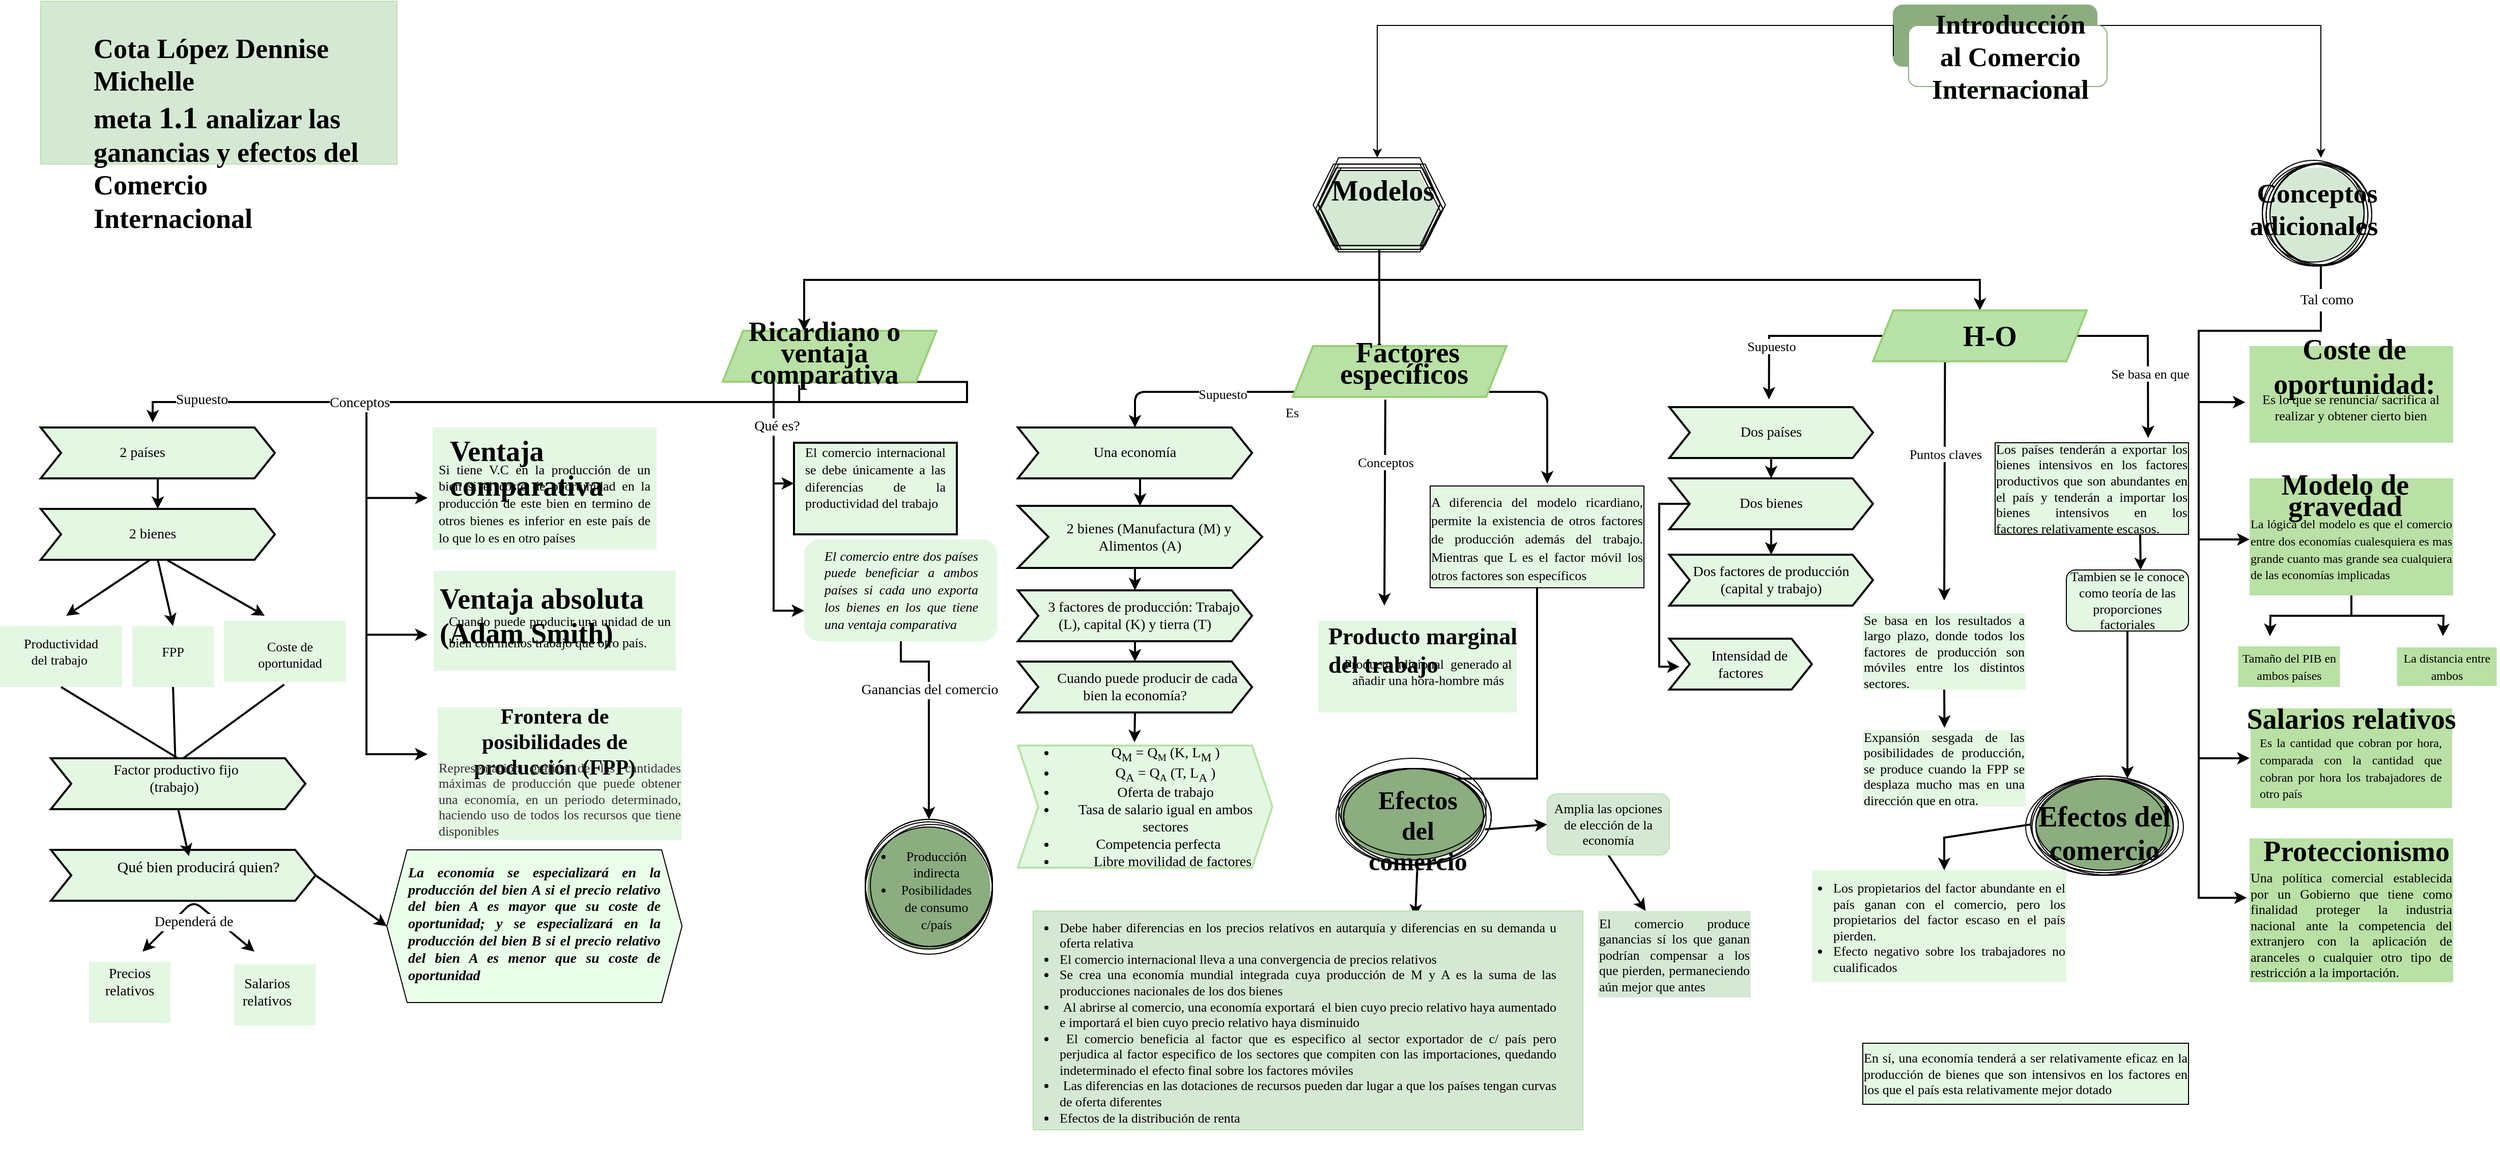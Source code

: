 <mxfile version="13.7.5" type="github">
  <diagram id="CLQZxcMC5-kOAepzaijG" name="Page-1">
    <mxGraphModel dx="4137" dy="970" grid="1" gridSize="10" guides="1" tooltips="1" connect="1" arrows="1" fold="1" page="1" pageScale="1" pageWidth="827" pageHeight="1169" math="0" shadow="0">
      <root>
        <mxCell id="0" />
        <mxCell id="1" parent="0" />
        <mxCell id="q8S28wrqsm7eVF6ChEKj-326" value="&lt;br&gt;&lt;br&gt;&lt;b style=&quot;color: rgb(0 , 0 , 0) ; font-family: &amp;#34;strawberry blossom&amp;#34; ; font-size: 28px ; font-style: normal ; letter-spacing: normal ; text-align: center ; text-indent: 0px ; text-transform: none ; word-spacing: 0px&quot;&gt;Efectos del comercio&lt;/b&gt;&lt;br&gt;" style="ellipse;whiteSpace=wrap;html=1;labelBackgroundColor=none;strokeColor=#000000;strokeWidth=1;gradientColor=none;fontFamily=Times New Roman;fontSize=13;align=center;fillColor=#8CAD80;verticalAlign=bottom;horizontal=1;" vertex="1" parent="1">
          <mxGeometry x="370" y="800" width="135" height="90" as="geometry" />
        </mxCell>
        <mxCell id="q8S28wrqsm7eVF6ChEKj-284" value="Es" style="endArrow=classic;startArrow=classic;html=1;strokeWidth=2;fontFamily=Times New Roman;fontSize=13;exitX=0.5;exitY=0;exitDx=0;exitDy=0;" edge="1" parent="1" source="q8S28wrqsm7eVF6ChEKj-218">
          <mxGeometry width="50" height="50" relative="1" as="geometry">
            <mxPoint x="-560" y="770" as="sourcePoint" />
            <mxPoint x="-110" y="510" as="targetPoint" />
            <Array as="points">
              <mxPoint x="-515" y="420" />
              <mxPoint x="-270" y="420" />
              <mxPoint x="-140" y="420" />
              <mxPoint x="-110" y="420" />
            </Array>
          </mxGeometry>
        </mxCell>
        <mxCell id="q8S28wrqsm7eVF6ChEKj-285" value="Supuesto&lt;br&gt;" style="edgeLabel;html=1;align=center;verticalAlign=middle;resizable=0;points=[];fontSize=13;fontFamily=Times New Roman;" vertex="1" connectable="0" parent="q8S28wrqsm7eVF6ChEKj-284">
          <mxGeometry x="-0.544" y="-2" relative="1" as="geometry">
            <mxPoint as="offset" />
          </mxGeometry>
        </mxCell>
        <mxCell id="q8S28wrqsm7eVF6ChEKj-119" style="edgeStyle=orthogonalEdgeStyle;rounded=0;orthogonalLoop=1;jettySize=auto;html=1;exitX=0.371;exitY=0.883;exitDx=0;exitDy=0;strokeWidth=2;fontFamily=Times New Roman;fontSize=14;exitPerimeter=0;" edge="1" parent="1" source="q8S28wrqsm7eVF6ChEKj-65">
          <mxGeometry relative="1" as="geometry">
            <mxPoint x="-678.76" y="420.0" as="sourcePoint" />
            <mxPoint x="-840" y="635" as="targetPoint" />
            <Array as="points">
              <mxPoint x="-870" y="404" />
              <mxPoint x="-870" y="635" />
            </Array>
          </mxGeometry>
        </mxCell>
        <mxCell id="q8S28wrqsm7eVF6ChEKj-125" value="Qué es?" style="edgeLabel;html=1;align=center;verticalAlign=middle;resizable=0;points=[];fontSize=14;fontFamily=Times New Roman;labelBorderColor=none;" vertex="1" connectable="0" parent="q8S28wrqsm7eVF6ChEKj-119">
          <mxGeometry x="0.117" y="-3" relative="1" as="geometry">
            <mxPoint x="6.0" y="-85.88" as="offset" />
          </mxGeometry>
        </mxCell>
        <mxCell id="q8S28wrqsm7eVF6ChEKj-105" style="edgeStyle=orthogonalEdgeStyle;rounded=0;orthogonalLoop=1;jettySize=auto;html=1;exitX=0.386;exitY=1.006;exitDx=0;exitDy=0;strokeWidth=2;fontFamily=Times New Roman;fontSize=14;exitPerimeter=0;" edge="1" parent="1" source="q8S28wrqsm7eVF6ChEKj-65">
          <mxGeometry relative="1" as="geometry">
            <mxPoint x="-1210" y="776" as="targetPoint" />
            <Array as="points">
              <mxPoint x="-680" y="430" />
              <mxPoint x="-1270" y="430" />
              <mxPoint x="-1270" y="776" />
            </Array>
          </mxGeometry>
        </mxCell>
        <mxCell id="q8S28wrqsm7eVF6ChEKj-267" value="" style="endArrow=none;html=1;strokeWidth=2;fontFamily=Times New Roman;fontSize=11;exitX=0.5;exitY=1;exitDx=0;exitDy=0;entryX=0.5;entryY=0;entryDx=0;entryDy=0;" edge="1" parent="1" source="q8S28wrqsm7eVF6ChEKj-163" target="q8S28wrqsm7eVF6ChEKj-179">
          <mxGeometry width="50" height="50" relative="1" as="geometry">
            <mxPoint x="-1070" y="630" as="sourcePoint" />
            <mxPoint x="-1450" y="770" as="targetPoint" />
          </mxGeometry>
        </mxCell>
        <mxCell id="q8S28wrqsm7eVF6ChEKj-181" value="" style="shape=step;perimeter=stepPerimeter;whiteSpace=wrap;html=1;fixedSize=1;labelBackgroundColor=none;strokeColor=#000000;strokeWidth=2;fillColor=#E3F7E2;fontFamily=Times New Roman;fontSize=14;" vertex="1" parent="1">
          <mxGeometry x="-1580" y="870" width="260" height="50" as="geometry" />
        </mxCell>
        <mxCell id="q8S28wrqsm7eVF6ChEKj-159" value="" style="endArrow=classic;startArrow=classic;html=1;strokeWidth=2;fontFamily=Times New Roman;fontSize=14;" edge="1" parent="1">
          <mxGeometry width="50" height="50" relative="1" as="geometry">
            <mxPoint x="-1565" y="640" as="sourcePoint" />
            <mxPoint x="-1370" y="640" as="targetPoint" />
            <Array as="points">
              <mxPoint x="-1475" y="580" />
            </Array>
          </mxGeometry>
        </mxCell>
        <mxCell id="q8S28wrqsm7eVF6ChEKj-1" value="" style="rounded=1;whiteSpace=wrap;html=1;fontColor=#ffffff;fillColor=#8CAD80;strokeColor=#8CAD80;" vertex="1" parent="1">
          <mxGeometry x="230" y="40" width="200" height="60" as="geometry" />
        </mxCell>
        <mxCell id="q8S28wrqsm7eVF6ChEKj-6" style="edgeStyle=orthogonalEdgeStyle;rounded=0;orthogonalLoop=1;jettySize=auto;html=1;exitX=1;exitY=0.5;exitDx=0;exitDy=0;fontFamily=Times New Roman;fontSize=14;" edge="1" parent="1" source="q8S28wrqsm7eVF6ChEKj-3">
          <mxGeometry relative="1" as="geometry">
            <mxPoint x="650" y="190" as="targetPoint" />
            <Array as="points">
              <mxPoint x="430" y="90" />
              <mxPoint x="430" y="60" />
              <mxPoint x="650" y="60" />
            </Array>
          </mxGeometry>
        </mxCell>
        <mxCell id="q8S28wrqsm7eVF6ChEKj-3" value="" style="rounded=1;whiteSpace=wrap;html=1;fontColor=#ffffff;fillColor=#FFFFFF;strokeColor=#8CAD80;" vertex="1" parent="1">
          <mxGeometry x="245" y="60" width="195" height="60" as="geometry" />
        </mxCell>
        <mxCell id="q8S28wrqsm7eVF6ChEKj-7" style="edgeStyle=orthogonalEdgeStyle;rounded=0;orthogonalLoop=1;jettySize=auto;html=1;fontFamily=Times New Roman;fontSize=14;" edge="1" parent="1" target="q8S28wrqsm7eVF6ChEKj-28">
          <mxGeometry relative="1" as="geometry">
            <mxPoint x="-277" y="150" as="targetPoint" />
            <mxPoint x="230" y="90" as="sourcePoint" />
            <Array as="points">
              <mxPoint x="230" y="60" />
              <mxPoint x="-277" y="60" />
            </Array>
          </mxGeometry>
        </mxCell>
        <mxCell id="q8S28wrqsm7eVF6ChEKj-4" value="&lt;span style=&quot;font-family: &amp;#34;strawberry blossom&amp;#34; ; font-size: 26.667px ; font-weight: 700&quot;&gt;Introducción al Comercio Internacional&lt;/span&gt;" style="text;html=1;strokeColor=none;fillColor=none;align=center;verticalAlign=middle;whiteSpace=wrap;rounded=0;fontFamily=Times New Roman;fontSize=14;" vertex="1" parent="1">
          <mxGeometry x="260" y="80" width="170" height="20" as="geometry" />
        </mxCell>
        <mxCell id="q8S28wrqsm7eVF6ChEKj-13" value="" style="shape=hexagon;perimeter=hexagonPerimeter2;whiteSpace=wrap;html=1;fixedSize=1;fontFamily=Times New Roman;fontSize=14;fontColor=#ffffff;strokeColor=#D5E8D4;fillColor=#D5E8D4;" vertex="1" parent="1">
          <mxGeometry x="-337.5" y="202.5" width="120" height="80" as="geometry" />
        </mxCell>
        <mxCell id="q8S28wrqsm7eVF6ChEKj-17" value="" style="shape=hexagon;perimeter=hexagonPerimeter2;whiteSpace=wrap;html=1;fixedSize=1;fontFamily=Times New Roman;fontSize=14;fillColor=none;" vertex="1" parent="1">
          <mxGeometry x="-335" y="202.5" width="120" height="80" as="geometry" />
        </mxCell>
        <mxCell id="q8S28wrqsm7eVF6ChEKj-18" value="" style="shape=hexagon;perimeter=hexagonPerimeter2;whiteSpace=wrap;html=1;fixedSize=1;fontFamily=Times New Roman;fontSize=14;fillColor=none;" vertex="1" parent="1">
          <mxGeometry x="-332.5" y="200" width="120" height="80" as="geometry" />
        </mxCell>
        <mxCell id="q8S28wrqsm7eVF6ChEKj-19" value="" style="shape=hexagon;perimeter=hexagonPerimeter2;whiteSpace=wrap;html=1;fixedSize=1;fontFamily=Times New Roman;fontSize=14;fillColor=none;" vertex="1" parent="1">
          <mxGeometry x="-337.5" y="200" width="125" height="80" as="geometry" />
        </mxCell>
        <mxCell id="q8S28wrqsm7eVF6ChEKj-21" value="" style="shape=hexagon;perimeter=hexagonPerimeter2;whiteSpace=wrap;html=1;fixedSize=1;fontFamily=Times New Roman;fontSize=14;fillColor=none;" vertex="1" parent="1">
          <mxGeometry x="-340" y="196.25" width="130" height="80" as="geometry" />
        </mxCell>
        <mxCell id="q8S28wrqsm7eVF6ChEKj-22" value="" style="shape=hexagon;perimeter=hexagonPerimeter2;whiteSpace=wrap;html=1;fixedSize=1;fontFamily=Times New Roman;fontSize=14;fillColor=none;" vertex="1" parent="1">
          <mxGeometry x="-335" y="196.25" width="120" height="80" as="geometry" />
        </mxCell>
        <mxCell id="q8S28wrqsm7eVF6ChEKj-28" value="&lt;br style=&quot;font-size: 28px&quot;&gt;&lt;br style=&quot;font-size: 28px&quot;&gt;&lt;span style=&quot;font-size: 28px ; font-family: &amp;#34;strawberry blossom&amp;#34; ; font-weight: 700&quot;&gt;&amp;nbsp;Modelos&lt;/span&gt;" style="text;html=1;fillColor=none;align=center;verticalAlign=middle;whiteSpace=wrap;rounded=0;fontFamily=Times New Roman;fontSize=14;" vertex="1" parent="1">
          <mxGeometry x="-320" y="190" width="90" height="30" as="geometry" />
        </mxCell>
        <mxCell id="q8S28wrqsm7eVF6ChEKj-31" value="" style="ellipse;whiteSpace=wrap;html=1;aspect=fixed;fontFamily=Times New Roman;fontSize=14;fillColor=#D5E8D4;strokeColor=#D5E8D4;" vertex="1" parent="1">
          <mxGeometry x="600" y="200" width="92.5" height="92.5" as="geometry" />
        </mxCell>
        <mxCell id="q8S28wrqsm7eVF6ChEKj-40" value="" style="ellipse;whiteSpace=wrap;html=1;aspect=fixed;fillColor=none;fontFamily=Times New Roman;fontSize=14;" vertex="1" parent="1">
          <mxGeometry x="592.5" y="192.5" width="100" height="100" as="geometry" />
        </mxCell>
        <mxCell id="q8S28wrqsm7eVF6ChEKj-41" value="&lt;span style=&quot;font-family: &amp;#34;strawberry blossom&amp;#34; ; font-size: 26.667px ; font-weight: 700&quot;&gt;Conceptos adicionales&amp;nbsp;&lt;/span&gt;" style="text;html=1;strokeColor=none;fillColor=none;align=center;verticalAlign=middle;whiteSpace=wrap;rounded=0;fontFamily=Times New Roman;fontSize=14;" vertex="1" parent="1">
          <mxGeometry x="568.75" y="215" width="155" height="50" as="geometry" />
        </mxCell>
        <mxCell id="q8S28wrqsm7eVF6ChEKj-42" value="" style="ellipse;whiteSpace=wrap;html=1;aspect=fixed;fillColor=none;fontFamily=Times New Roman;fontSize=14;" vertex="1" parent="1">
          <mxGeometry x="600" y="196.25" width="100" height="100" as="geometry" />
        </mxCell>
        <mxCell id="q8S28wrqsm7eVF6ChEKj-43" value="" style="ellipse;whiteSpace=wrap;html=1;aspect=fixed;fillColor=none;fontFamily=Times New Roman;fontSize=14;" vertex="1" parent="1">
          <mxGeometry x="596.25" y="196.25" width="100" height="100" as="geometry" />
        </mxCell>
        <mxCell id="q8S28wrqsm7eVF6ChEKj-44" value="" style="ellipse;whiteSpace=wrap;html=1;aspect=fixed;fillColor=none;fontFamily=Times New Roman;fontSize=14;" vertex="1" parent="1">
          <mxGeometry x="592.5" y="196.25" width="100" height="100" as="geometry" />
        </mxCell>
        <mxCell id="q8S28wrqsm7eVF6ChEKj-45" value="" style="ellipse;whiteSpace=wrap;html=1;aspect=fixed;fillColor=none;fontFamily=Times New Roman;fontSize=14;" vertex="1" parent="1">
          <mxGeometry x="596.25" y="196.25" width="100" height="100" as="geometry" />
        </mxCell>
        <mxCell id="q8S28wrqsm7eVF6ChEKj-87" style="rounded=0;orthogonalLoop=1;jettySize=auto;html=1;exitX=0.5;exitY=1;exitDx=0;exitDy=0;strokeWidth=2;fontFamily=Times New Roman;fontSize=14;edgeStyle=orthogonalEdgeStyle;entryX=-0.014;entryY=0.343;entryDx=0;entryDy=0;entryPerimeter=0;" edge="1" parent="1" source="q8S28wrqsm7eVF6ChEKj-46" target="q8S28wrqsm7eVF6ChEKj-340">
          <mxGeometry relative="1" as="geometry">
            <mxPoint x="560" y="860" as="targetPoint" />
            <Array as="points">
              <mxPoint x="650" y="360" />
              <mxPoint x="530" y="360" />
              <mxPoint x="530" y="917" />
            </Array>
          </mxGeometry>
        </mxCell>
        <mxCell id="q8S28wrqsm7eVF6ChEKj-46" value="" style="ellipse;whiteSpace=wrap;html=1;aspect=fixed;fillColor=none;fontFamily=Times New Roman;fontSize=14;" vertex="1" parent="1">
          <mxGeometry x="600" y="195" width="100" height="100" as="geometry" />
        </mxCell>
        <mxCell id="q8S28wrqsm7eVF6ChEKj-61" style="edgeStyle=orthogonalEdgeStyle;rounded=0;orthogonalLoop=1;jettySize=auto;html=1;exitX=0.5;exitY=1;exitDx=0;exitDy=0;fontFamily=Times New Roman;fontSize=14;strokeWidth=2;" edge="1" parent="1" source="q8S28wrqsm7eVF6ChEKj-50">
          <mxGeometry relative="1" as="geometry">
            <mxPoint x="-275" y="370" as="targetPoint" />
            <Array as="points">
              <mxPoint x="-275" y="375" />
            </Array>
          </mxGeometry>
        </mxCell>
        <mxCell id="q8S28wrqsm7eVF6ChEKj-63" style="edgeStyle=orthogonalEdgeStyle;rounded=0;orthogonalLoop=1;jettySize=auto;html=1;exitX=0.5;exitY=1;exitDx=0;exitDy=0;entryX=0.5;entryY=0;entryDx=0;entryDy=0;fontFamily=Times New Roman;fontSize=14;strokeWidth=2;" edge="1" parent="1" source="q8S28wrqsm7eVF6ChEKj-50" target="q8S28wrqsm7eVF6ChEKj-59">
          <mxGeometry relative="1" as="geometry" />
        </mxCell>
        <mxCell id="q8S28wrqsm7eVF6ChEKj-64" style="edgeStyle=orthogonalEdgeStyle;rounded=0;orthogonalLoop=1;jettySize=auto;html=1;exitX=0.5;exitY=1;exitDx=0;exitDy=0;strokeWidth=2;fontFamily=Times New Roman;fontSize=14;" edge="1" parent="1" source="q8S28wrqsm7eVF6ChEKj-50">
          <mxGeometry relative="1" as="geometry">
            <mxPoint x="-840" y="360" as="targetPoint" />
            <Array as="points">
              <mxPoint x="-275" y="310" />
              <mxPoint x="-840" y="310" />
            </Array>
          </mxGeometry>
        </mxCell>
        <mxCell id="q8S28wrqsm7eVF6ChEKj-290" value="Es&lt;br&gt;" style="edgeLabel;html=1;align=center;verticalAlign=middle;resizable=0;points=[];fontSize=13;fontFamily=Times New Roman;" vertex="1" connectable="0" parent="q8S28wrqsm7eVF6ChEKj-64">
          <mxGeometry x="-0.641" y="-7" relative="1" as="geometry">
            <mxPoint y="137" as="offset" />
          </mxGeometry>
        </mxCell>
        <mxCell id="q8S28wrqsm7eVF6ChEKj-50" value="" style="shape=hexagon;perimeter=hexagonPerimeter2;whiteSpace=wrap;html=1;fixedSize=1;fontFamily=Times New Roman;fontSize=14;fillColor=none;" vertex="1" parent="1">
          <mxGeometry x="-335" y="190" width="120" height="90" as="geometry" />
        </mxCell>
        <mxCell id="q8S28wrqsm7eVF6ChEKj-57" value="" style="shape=parallelogram;perimeter=parallelogramPerimeter;whiteSpace=wrap;html=1;fixedSize=1;fontFamily=Times New Roman;fontSize=14;strokeWidth=2;fillColor=#B9E0A5;strokeColor=#97D077;" vertex="1" parent="1">
          <mxGeometry x="-920" y="360" width="210" height="50" as="geometry" />
        </mxCell>
        <mxCell id="q8S28wrqsm7eVF6ChEKj-287" style="edgeStyle=none;rounded=0;orthogonalLoop=1;jettySize=auto;html=1;exitX=0.433;exitY=1.053;exitDx=0;exitDy=0;strokeWidth=2;fontFamily=Times New Roman;fontSize=13;exitPerimeter=0;" edge="1" parent="1" source="q8S28wrqsm7eVF6ChEKj-58">
          <mxGeometry relative="1" as="geometry">
            <mxPoint x="-270" y="630" as="targetPoint" />
          </mxGeometry>
        </mxCell>
        <mxCell id="q8S28wrqsm7eVF6ChEKj-288" value="Conceptos&lt;br&gt;" style="edgeLabel;html=1;align=center;verticalAlign=middle;resizable=0;points=[];fontSize=13;fontFamily=Times New Roman;" vertex="1" connectable="0" parent="q8S28wrqsm7eVF6ChEKj-287">
          <mxGeometry x="-0.399" relative="1" as="geometry">
            <mxPoint as="offset" />
          </mxGeometry>
        </mxCell>
        <mxCell id="q8S28wrqsm7eVF6ChEKj-58" value="" style="shape=parallelogram;perimeter=parallelogramPerimeter;whiteSpace=wrap;html=1;fixedSize=1;fontFamily=Times New Roman;fontSize=14;strokeWidth=2;strokeColor=#97D077;fillColor=#B9E0A5;" vertex="1" parent="1">
          <mxGeometry x="-360" y="375" width="210" height="50" as="geometry" />
        </mxCell>
        <mxCell id="q8S28wrqsm7eVF6ChEKj-291" style="edgeStyle=none;rounded=0;orthogonalLoop=1;jettySize=auto;html=1;exitX=0;exitY=0.5;exitDx=0;exitDy=0;strokeWidth=2;fontFamily=Times New Roman;fontSize=13;entryX=0.489;entryY=-0.151;entryDx=0;entryDy=0;entryPerimeter=0;" edge="1" parent="1" source="q8S28wrqsm7eVF6ChEKj-59" target="q8S28wrqsm7eVF6ChEKj-307">
          <mxGeometry relative="1" as="geometry">
            <mxPoint x="70" y="410" as="targetPoint" />
            <Array as="points">
              <mxPoint x="108" y="365" />
            </Array>
          </mxGeometry>
        </mxCell>
        <mxCell id="q8S28wrqsm7eVF6ChEKj-292" value="Supuesto" style="edgeLabel;html=1;align=center;verticalAlign=middle;resizable=0;points=[];fontSize=13;fontFamily=Times New Roman;" vertex="1" connectable="0" parent="q8S28wrqsm7eVF6ChEKj-291">
          <mxGeometry x="0.293" y="-1" relative="1" as="geometry">
            <mxPoint x="3" y="9.06" as="offset" />
          </mxGeometry>
        </mxCell>
        <mxCell id="q8S28wrqsm7eVF6ChEKj-293" style="edgeStyle=none;rounded=0;orthogonalLoop=1;jettySize=auto;html=1;exitX=0.337;exitY=0.926;exitDx=0;exitDy=0;strokeWidth=2;fontFamily=Times New Roman;fontSize=13;exitPerimeter=0;" edge="1" parent="1" source="q8S28wrqsm7eVF6ChEKj-59">
          <mxGeometry relative="1" as="geometry">
            <mxPoint x="280" y="625" as="targetPoint" />
          </mxGeometry>
        </mxCell>
        <mxCell id="q8S28wrqsm7eVF6ChEKj-295" value="Puntos claves" style="edgeLabel;html=1;align=center;verticalAlign=middle;resizable=0;points=[];fontSize=13;fontFamily=Times New Roman;labelBackgroundColor=#FFFFFF;labelBorderColor=none;" vertex="1" connectable="0" parent="q8S28wrqsm7eVF6ChEKj-293">
          <mxGeometry x="-0.22" relative="1" as="geometry">
            <mxPoint y="1" as="offset" />
          </mxGeometry>
        </mxCell>
        <mxCell id="q8S28wrqsm7eVF6ChEKj-294" style="edgeStyle=none;rounded=0;orthogonalLoop=1;jettySize=auto;html=1;exitX=1;exitY=0.5;exitDx=0;exitDy=0;strokeWidth=2;fontFamily=Times New Roman;fontSize=13;entryX=0.791;entryY=-0.052;entryDx=0;entryDy=0;entryPerimeter=0;" edge="1" parent="1" source="q8S28wrqsm7eVF6ChEKj-59" target="q8S28wrqsm7eVF6ChEKj-299">
          <mxGeometry relative="1" as="geometry">
            <mxPoint x="480.0" y="440" as="targetPoint" />
            <Array as="points">
              <mxPoint x="480" y="365" />
            </Array>
          </mxGeometry>
        </mxCell>
        <mxCell id="q8S28wrqsm7eVF6ChEKj-298" value="Se basa en que" style="edgeLabel;html=1;align=center;verticalAlign=middle;resizable=0;points=[];fontSize=13;fontFamily=Times New Roman;" vertex="1" connectable="0" parent="q8S28wrqsm7eVF6ChEKj-294">
          <mxGeometry x="-0.035" y="-25" relative="1" as="geometry">
            <mxPoint x="27" y="25" as="offset" />
          </mxGeometry>
        </mxCell>
        <mxCell id="q8S28wrqsm7eVF6ChEKj-59" value="" style="shape=parallelogram;perimeter=parallelogramPerimeter;whiteSpace=wrap;html=1;fixedSize=1;fontFamily=Times New Roman;fontSize=14;strokeWidth=2;fillColor=#B8E3A8;strokeColor=#97D077;" vertex="1" parent="1">
          <mxGeometry x="210" y="340" width="210" height="50" as="geometry" />
        </mxCell>
        <mxCell id="q8S28wrqsm7eVF6ChEKj-147" style="edgeStyle=orthogonalEdgeStyle;rounded=0;orthogonalLoop=1;jettySize=auto;html=1;exitX=0.387;exitY=1.066;exitDx=0;exitDy=0;strokeWidth=2;fontFamily=Times New Roman;fontSize=14;exitPerimeter=0;" edge="1" parent="1" source="q8S28wrqsm7eVF6ChEKj-65">
          <mxGeometry relative="1" as="geometry">
            <mxPoint x="-1480" y="450" as="targetPoint" />
            <Array as="points">
              <mxPoint x="-845" y="430" />
              <mxPoint x="-1480" y="430" />
            </Array>
          </mxGeometry>
        </mxCell>
        <mxCell id="q8S28wrqsm7eVF6ChEKj-148" value="Conceptos" style="edgeLabel;html=1;align=center;verticalAlign=middle;resizable=0;points=[];fontSize=14;fontFamily=Times New Roman;labelBorderColor=none;" vertex="1" connectable="0" parent="q8S28wrqsm7eVF6ChEKj-147">
          <mxGeometry x="-0.312" y="1" relative="1" as="geometry">
            <mxPoint x="-218.27" as="offset" />
          </mxGeometry>
        </mxCell>
        <mxCell id="q8S28wrqsm7eVF6ChEKj-152" value="Supuesto" style="edgeLabel;html=1;align=center;verticalAlign=middle;resizable=0;points=[];fontSize=14;fontFamily=Times New Roman;labelBorderColor=none;" vertex="1" connectable="0" parent="q8S28wrqsm7eVF6ChEKj-147">
          <mxGeometry x="0.837" y="-2" relative="1" as="geometry">
            <mxPoint x="13.16" as="offset" />
          </mxGeometry>
        </mxCell>
        <mxCell id="q8S28wrqsm7eVF6ChEKj-65" value="&lt;p class=&quot;MsoNormal&quot;&gt;&lt;span lang=&quot;ES-MX&quot; style=&quot;line-height: 107% ; font-family: &amp;#34;strawberry blossom&amp;#34;&quot;&gt;&lt;font style=&quot;font-size: 27px&quot;&gt;&lt;b&gt;Ricardiano o ventaja comparativa&lt;/b&gt;&lt;/font&gt;&lt;/span&gt;&lt;/p&gt;" style="text;html=1;strokeColor=none;fillColor=none;align=center;verticalAlign=middle;whiteSpace=wrap;rounded=0;fontFamily=Times New Roman;fontSize=14;" vertex="1" parent="1">
          <mxGeometry x="-930" y="360" width="220" height="50" as="geometry" />
        </mxCell>
        <mxCell id="q8S28wrqsm7eVF6ChEKj-66" value="&lt;p class=&quot;MsoNormal&quot;&gt;&lt;span lang=&quot;ES-MX&quot; style=&quot;line-height: 107% ; font-family: &amp;#34;strawberry blossom&amp;#34;&quot;&gt;&lt;font style=&quot;font-size: 28px&quot;&gt;&lt;b&gt;Factores específicos&amp;nbsp;&lt;/b&gt;&lt;/font&gt;&lt;/span&gt;&lt;/p&gt;" style="text;html=1;strokeColor=none;fillColor=none;align=center;verticalAlign=middle;whiteSpace=wrap;rounded=0;fontFamily=Times New Roman;fontSize=14;" vertex="1" parent="1">
          <mxGeometry x="-322.5" y="395" width="150" as="geometry" />
        </mxCell>
        <mxCell id="q8S28wrqsm7eVF6ChEKj-70" value="&lt;p class=&quot;MsoNormal&quot;&gt;&lt;font face=&quot;strawberry blossom&quot;&gt;&lt;span style=&quot;font-size: 28px&quot;&gt;&lt;b&gt;H-O&lt;/b&gt;&lt;/span&gt;&lt;/font&gt;&lt;/p&gt;" style="text;html=1;strokeColor=none;fillColor=none;align=center;verticalAlign=middle;whiteSpace=wrap;rounded=0;fontFamily=Times New Roman;fontSize=14;" vertex="1" parent="1">
          <mxGeometry x="210" y="355" width="230" height="20" as="geometry" />
        </mxCell>
        <mxCell id="q8S28wrqsm7eVF6ChEKj-74" value="" style="rounded=0;whiteSpace=wrap;html=1;strokeWidth=2;fontFamily=Times New Roman;fontSize=14;strokeColor=#FFFFFF;" vertex="1" parent="1">
          <mxGeometry x="620" y="320" width="70" height="20" as="geometry" />
        </mxCell>
        <mxCell id="q8S28wrqsm7eVF6ChEKj-75" value="Tal como" style="text;html=1;strokeColor=none;fillColor=none;align=center;verticalAlign=middle;whiteSpace=wrap;rounded=0;fontFamily=Times New Roman;fontSize=14;labelBorderColor=none;" vertex="1" parent="1">
          <mxGeometry x="616.25" y="320" width="80" height="20" as="geometry" />
        </mxCell>
        <mxCell id="q8S28wrqsm7eVF6ChEKj-76" value="" style="rounded=0;whiteSpace=wrap;html=1;strokeWidth=2;fillColor=#B9E0A5;fontFamily=Times New Roman;fontSize=14;strokeColor=none;" vertex="1" parent="1">
          <mxGeometry x="580" y="375" width="200" height="95" as="geometry" />
        </mxCell>
        <mxCell id="q8S28wrqsm7eVF6ChEKj-77" value="&lt;div style=&quot;text-align: center&quot;&gt;&lt;font face=&quot;strawberry blossom&quot;&gt;&lt;span style=&quot;font-size: 28px&quot;&gt;&lt;b&gt;Coste de oportunidad:&lt;/b&gt;&lt;/span&gt;&lt;/font&gt;&lt;/div&gt;" style="text;html=1;strokeColor=none;fillColor=none;align=center;verticalAlign=middle;whiteSpace=wrap;rounded=0;fontFamily=Times New Roman;fontSize=14;" vertex="1" parent="1">
          <mxGeometry x="596.25" y="380" width="173.75" height="30" as="geometry" />
        </mxCell>
        <mxCell id="q8S28wrqsm7eVF6ChEKj-94" style="edgeStyle=orthogonalEdgeStyle;rounded=0;orthogonalLoop=1;jettySize=auto;html=1;exitX=0.5;exitY=1;exitDx=0;exitDy=0;strokeWidth=2;fontFamily=Times New Roman;fontSize=14;" edge="1" parent="1" source="q8S28wrqsm7eVF6ChEKj-84">
          <mxGeometry relative="1" as="geometry">
            <mxPoint x="600" y="660" as="targetPoint" />
          </mxGeometry>
        </mxCell>
        <mxCell id="q8S28wrqsm7eVF6ChEKj-95" style="edgeStyle=orthogonalEdgeStyle;rounded=0;orthogonalLoop=1;jettySize=auto;html=1;exitX=0.5;exitY=1;exitDx=0;exitDy=0;strokeWidth=2;fontFamily=Times New Roman;fontSize=14;" edge="1" parent="1" source="q8S28wrqsm7eVF6ChEKj-84">
          <mxGeometry relative="1" as="geometry">
            <mxPoint x="770" y="660" as="targetPoint" />
          </mxGeometry>
        </mxCell>
        <mxCell id="q8S28wrqsm7eVF6ChEKj-84" value="" style="rounded=0;whiteSpace=wrap;html=1;strokeWidth=2;fillColor=#B9E0A5;fontFamily=Times New Roman;fontSize=14;strokeColor=none;" vertex="1" parent="1">
          <mxGeometry x="580" y="505" width="200" height="115" as="geometry" />
        </mxCell>
        <mxCell id="q8S28wrqsm7eVF6ChEKj-85" value="&lt;p class=&quot;MsoNormal&quot;&gt;&lt;span lang=&quot;ES-MX&quot; style=&quot;line-height: 107% ; font-family: &amp;#34;strawberry blossom&amp;#34;&quot;&gt;&lt;font style=&quot;font-size: 28px&quot;&gt;&lt;b&gt;Modelo de gravedad&lt;/b&gt;&lt;/font&gt;&lt;/span&gt;&lt;/p&gt;" style="text;html=1;strokeColor=none;fillColor=none;align=center;verticalAlign=middle;whiteSpace=wrap;rounded=0;fontFamily=Times New Roman;fontSize=14;" vertex="1" parent="1">
          <mxGeometry x="568.75" y="510" width="210" height="30" as="geometry" />
        </mxCell>
        <mxCell id="q8S28wrqsm7eVF6ChEKj-86" value="&lt;div style=&quot;text-align: justify&quot;&gt;&lt;span&gt;&lt;font style=&quot;font-size: 12px&quot;&gt;La lógica del modelo es que el comercio entre dos economías cualesquiera es mas grande cuanto mas grande sea cualquiera de las economías implicadas&lt;/font&gt;&lt;/span&gt;&lt;/div&gt;" style="text;html=1;strokeColor=none;fillColor=none;align=center;verticalAlign=middle;whiteSpace=wrap;rounded=0;fontFamily=Times New Roman;fontSize=14;" vertex="1" parent="1">
          <mxGeometry x="580" y="565" width="200" height="20" as="geometry" />
        </mxCell>
        <mxCell id="q8S28wrqsm7eVF6ChEKj-90" value="" style="endArrow=classic;html=1;strokeWidth=2;fontFamily=Times New Roman;fontSize=14;entryX=-0.021;entryY=0.581;entryDx=0;entryDy=0;entryPerimeter=0;" edge="1" parent="1" target="q8S28wrqsm7eVF6ChEKj-76">
          <mxGeometry width="50" height="50" relative="1" as="geometry">
            <mxPoint x="530" y="430" as="sourcePoint" />
            <mxPoint x="590" y="410" as="targetPoint" />
          </mxGeometry>
        </mxCell>
        <mxCell id="q8S28wrqsm7eVF6ChEKj-96" value="&lt;font style=&quot;font-size: 12px&quot;&gt;Tamaño del PIB en ambos países&lt;/font&gt;" style="rounded=0;whiteSpace=wrap;html=1;strokeWidth=2;fillColor=#B9E0A5;fontFamily=Times New Roman;fontSize=14;strokeColor=none;" vertex="1" parent="1">
          <mxGeometry x="568.75" y="670" width="100" height="40" as="geometry" />
        </mxCell>
        <mxCell id="q8S28wrqsm7eVF6ChEKj-97" value="&lt;font style=&quot;font-size: 12px&quot;&gt;La distancia entre ambos&lt;/font&gt;" style="rounded=0;whiteSpace=wrap;html=1;strokeColor=#FFFFFF;strokeWidth=2;fillColor=#B9E0A5;fontFamily=Times New Roman;fontSize=14;" vertex="1" parent="1">
          <mxGeometry x="723.75" y="670" width="100" height="40" as="geometry" />
        </mxCell>
        <mxCell id="q8S28wrqsm7eVF6ChEKj-98" value="" style="rounded=0;whiteSpace=wrap;html=1;strokeColor=#FFFFFF;strokeWidth=2;fillColor=#B9E0A5;fontFamily=Times New Roman;fontSize=14;" vertex="1" parent="1">
          <mxGeometry x="580" y="730" width="200" height="100" as="geometry" />
        </mxCell>
        <mxCell id="q8S28wrqsm7eVF6ChEKj-99" value="&lt;p class=&quot;MsoNormal&quot;&gt;&lt;span lang=&quot;ES-MX&quot; style=&quot;line-height: 107% ; font-family: &amp;#34;strawberry blossom&amp;#34;&quot;&gt;&lt;font style=&quot;font-size: 28px&quot;&gt;&lt;b&gt;Salarios relativos&lt;/b&gt;&lt;/font&gt;&lt;/span&gt;&lt;/p&gt;" style="text;html=1;strokeColor=none;fillColor=none;align=center;verticalAlign=middle;whiteSpace=wrap;rounded=0;fontFamily=Times New Roman;fontSize=14;" vertex="1" parent="1">
          <mxGeometry x="575" y="730" width="210" height="30" as="geometry" />
        </mxCell>
        <mxCell id="q8S28wrqsm7eVF6ChEKj-101" value="" style="endArrow=classic;html=1;strokeWidth=2;fontFamily=Times New Roman;fontSize=14;" edge="1" parent="1">
          <mxGeometry width="50" height="50" relative="1" as="geometry">
            <mxPoint x="530" y="565" as="sourcePoint" />
            <mxPoint x="580" y="565" as="targetPoint" />
          </mxGeometry>
        </mxCell>
        <mxCell id="q8S28wrqsm7eVF6ChEKj-102" value="&lt;div style=&quot;text-align: justify&quot;&gt;&lt;span style=&quot;font-size: 12px&quot;&gt;Es la cantidad que cobran por hora, comparada con la cantidad que cobran por hora los trabajadores de otro país&lt;/span&gt;&lt;/div&gt;" style="text;html=1;strokeColor=none;fillColor=none;align=center;verticalAlign=middle;whiteSpace=wrap;rounded=0;fontFamily=Times New Roman;fontSize=14;" vertex="1" parent="1">
          <mxGeometry x="588.75" y="780" width="181.25" height="20" as="geometry" />
        </mxCell>
        <mxCell id="q8S28wrqsm7eVF6ChEKj-107" value="" style="rounded=0;whiteSpace=wrap;html=1;strokeWidth=2;fontFamily=Times New Roman;fontSize=14;fillColor=#E3F7E2;strokeColor=none;" vertex="1" parent="1">
          <mxGeometry x="-1205" y="455" width="220" height="120" as="geometry" />
        </mxCell>
        <mxCell id="q8S28wrqsm7eVF6ChEKj-108" value="&lt;div style=&quot;text-align: justify&quot;&gt;&lt;font style=&quot;font-size: 13px&quot;&gt;Si tiene V.C en la producción&amp;nbsp;de un bien si el coste de oportunidad en la producción de este bien en termino de otros bienes es inferior en este país&amp;nbsp;de lo que lo es en otro países&lt;/font&gt;&lt;/div&gt;" style="text;html=1;strokeColor=none;fillColor=none;align=center;verticalAlign=middle;whiteSpace=wrap;rounded=0;fontFamily=Times New Roman;fontSize=14;" vertex="1" parent="1">
          <mxGeometry x="-1200" y="520" width="210" height="20" as="geometry" />
        </mxCell>
        <mxCell id="q8S28wrqsm7eVF6ChEKj-109" value="&lt;b style=&quot;color: rgb(0 , 0 , 0) ; font-family: &amp;#34;strawberry blossom&amp;#34; ; font-size: 28px ; font-style: normal ; letter-spacing: normal ; text-align: center ; text-indent: 0px ; text-transform: none ; word-spacing: 0px&quot;&gt;Ventaja comparativa&lt;br&gt;&lt;br&gt;&lt;/b&gt;" style="text;whiteSpace=wrap;html=1;fontSize=14;fontFamily=Times New Roman;" vertex="1" parent="1">
          <mxGeometry x="-1190" y="455" width="170" height="30" as="geometry" />
        </mxCell>
        <mxCell id="q8S28wrqsm7eVF6ChEKj-111" value="" style="endArrow=classic;html=1;strokeWidth=2;fontFamily=Times New Roman;fontSize=14;" edge="1" parent="1">
          <mxGeometry width="50" height="50" relative="1" as="geometry">
            <mxPoint x="-1270" y="524.29" as="sourcePoint" />
            <mxPoint x="-1210" y="524.29" as="targetPoint" />
          </mxGeometry>
        </mxCell>
        <mxCell id="q8S28wrqsm7eVF6ChEKj-112" value="" style="rounded=0;whiteSpace=wrap;html=1;strokeWidth=2;fillColor=#E3F7E2;fontFamily=Times New Roman;fontSize=14;strokeColor=#FFFFFF;" vertex="1" parent="1">
          <mxGeometry x="-1205" y="595" width="240" height="100" as="geometry" />
        </mxCell>
        <mxCell id="q8S28wrqsm7eVF6ChEKj-113" value="&lt;b style=&quot;color: rgb(0 , 0 , 0) ; font-family: &amp;#34;strawberry blossom&amp;#34; ; font-size: 28px ; font-style: normal ; letter-spacing: normal ; text-align: center ; text-indent: 0px ; text-transform: none ; word-spacing: 0px&quot;&gt;Ventaja absoluta (Adam Smith)&lt;br&gt;&lt;br&gt;&lt;/b&gt;" style="text;whiteSpace=wrap;html=1;fontSize=14;fontFamily=Times New Roman;" vertex="1" parent="1">
          <mxGeometry x="-1200" y="600" width="240" height="30" as="geometry" />
        </mxCell>
        <mxCell id="q8S28wrqsm7eVF6ChEKj-114" value="&lt;p class=&quot;MsoNormal&quot; style=&quot;text-align: justify ; line-height: 150% ; page-break-after: avoid&quot;&gt;&lt;span lang=&quot;ES-TRAD&quot;&gt;&lt;font style=&quot;font-size: 13px&quot;&gt;Cuando puede producir una unidad de un bien con menos trabajo que otro país.&lt;/font&gt;&lt;/span&gt;&lt;/p&gt;" style="text;html=1;strokeColor=none;fillColor=none;align=center;verticalAlign=middle;whiteSpace=wrap;rounded=0;fontFamily=Times New Roman;fontSize=14;" vertex="1" parent="1">
          <mxGeometry x="-1190" y="645" width="220" height="20" as="geometry" />
        </mxCell>
        <mxCell id="q8S28wrqsm7eVF6ChEKj-116" value="" style="rounded=0;whiteSpace=wrap;html=1;labelBackgroundColor=#ffffff;strokeColor=#000000;strokeWidth=2;fillColor=#E3F7E2;fontFamily=Times New Roman;fontSize=14;" vertex="1" parent="1">
          <mxGeometry x="-850" y="470" width="160" height="90" as="geometry" />
        </mxCell>
        <mxCell id="q8S28wrqsm7eVF6ChEKj-118" value="&lt;div style=&quot;text-align: justify&quot;&gt;&lt;span&gt;&lt;font&gt;&lt;span style=&quot;font-size: 13px&quot;&gt;El comercio internacional se debe únicamente&amp;nbsp;a las diferencias de la productividad del trabajo&lt;/span&gt;&lt;/font&gt;&lt;/span&gt;&lt;/div&gt;" style="text;html=1;strokeColor=none;fillColor=none;align=center;verticalAlign=middle;whiteSpace=wrap;rounded=0;labelBackgroundColor=none;fontFamily=Times New Roman;fontSize=14;" vertex="1" parent="1">
          <mxGeometry x="-840" y="475" width="140" height="60" as="geometry" />
        </mxCell>
        <mxCell id="q8S28wrqsm7eVF6ChEKj-204" style="edgeStyle=orthogonalEdgeStyle;rounded=0;orthogonalLoop=1;jettySize=auto;html=1;exitX=0.5;exitY=1;exitDx=0;exitDy=0;entryX=0.5;entryY=0;entryDx=0;entryDy=0;strokeWidth=2;fontFamily=Times New Roman;fontSize=14;" edge="1" parent="1" source="q8S28wrqsm7eVF6ChEKj-123" target="q8S28wrqsm7eVF6ChEKj-201">
          <mxGeometry relative="1" as="geometry">
            <Array as="points">
              <mxPoint x="-745" y="685" />
              <mxPoint x="-717" y="685" />
            </Array>
          </mxGeometry>
        </mxCell>
        <mxCell id="q8S28wrqsm7eVF6ChEKj-205" value="Ganancias del comercio&lt;br&gt;" style="edgeLabel;html=1;align=center;verticalAlign=middle;resizable=0;points=[];fontSize=14;fontFamily=Times New Roman;labelBorderColor=none;" vertex="1" connectable="0" parent="q8S28wrqsm7eVF6ChEKj-204">
          <mxGeometry x="-0.257" relative="1" as="geometry">
            <mxPoint as="offset" />
          </mxGeometry>
        </mxCell>
        <mxCell id="q8S28wrqsm7eVF6ChEKj-123" value="" style="rounded=1;whiteSpace=wrap;html=1;labelBackgroundColor=none;strokeWidth=2;fillColor=#E3F7E2;fontFamily=Times New Roman;fontSize=14;strokeColor=none;" vertex="1" parent="1">
          <mxGeometry x="-840" y="565" width="190" height="100" as="geometry" />
        </mxCell>
        <mxCell id="q8S28wrqsm7eVF6ChEKj-124" value="&lt;div style=&quot;text-align: justify&quot;&gt;&lt;span&gt;&lt;i&gt;&lt;font style=&quot;font-size: 13px&quot;&gt;El comercio entre dos países puede beneficiar a ambos países si cada uno exporta los bienes en los que tiene una ventaja comparativa&lt;/font&gt;&lt;/i&gt;&lt;/span&gt;&lt;/div&gt;" style="text;html=1;strokeColor=none;fillColor=none;align=center;verticalAlign=middle;whiteSpace=wrap;rounded=0;labelBackgroundColor=none;fontFamily=Times New Roman;fontSize=14;" vertex="1" parent="1">
          <mxGeometry x="-821.25" y="580" width="152.5" height="70" as="geometry" />
        </mxCell>
        <mxCell id="q8S28wrqsm7eVF6ChEKj-142" value="" style="endArrow=classic;html=1;strokeWidth=2;fontFamily=Times New Roman;fontSize=14;" edge="1" parent="1">
          <mxGeometry width="50" height="50" relative="1" as="geometry">
            <mxPoint x="-870" y="510" as="sourcePoint" />
            <mxPoint x="-850" y="510" as="targetPoint" />
          </mxGeometry>
        </mxCell>
        <mxCell id="q8S28wrqsm7eVF6ChEKj-258" style="edgeStyle=none;rounded=0;orthogonalLoop=1;jettySize=auto;html=1;exitX=0.5;exitY=1;exitDx=0;exitDy=0;entryX=0.5;entryY=0;entryDx=0;entryDy=0;strokeWidth=2;fontFamily=Times New Roman;fontSize=11;" edge="1" parent="1" source="q8S28wrqsm7eVF6ChEKj-153" target="q8S28wrqsm7eVF6ChEKj-156">
          <mxGeometry relative="1" as="geometry" />
        </mxCell>
        <mxCell id="q8S28wrqsm7eVF6ChEKj-153" value="" style="shape=step;perimeter=stepPerimeter;whiteSpace=wrap;html=1;fixedSize=1;labelBackgroundColor=none;strokeColor=#000000;strokeWidth=2;fillColor=#E3F7E2;fontFamily=Times New Roman;fontSize=14;" vertex="1" parent="1">
          <mxGeometry x="-1590" y="455" width="230" height="50" as="geometry" />
        </mxCell>
        <mxCell id="q8S28wrqsm7eVF6ChEKj-154" value="2 países" style="text;html=1;strokeColor=none;fillColor=none;align=center;verticalAlign=middle;whiteSpace=wrap;rounded=0;labelBackgroundColor=none;fontFamily=Times New Roman;fontSize=14;" vertex="1" parent="1">
          <mxGeometry x="-1550" y="470" width="120" height="20" as="geometry" />
        </mxCell>
        <mxCell id="q8S28wrqsm7eVF6ChEKj-272" style="edgeStyle=none;rounded=0;orthogonalLoop=1;jettySize=auto;html=1;exitX=0.5;exitY=1;exitDx=0;exitDy=0;entryX=0.5;entryY=0;entryDx=0;entryDy=0;strokeWidth=2;fontFamily=Times New Roman;fontSize=11;" edge="1" parent="1" source="q8S28wrqsm7eVF6ChEKj-156" target="q8S28wrqsm7eVF6ChEKj-163">
          <mxGeometry relative="1" as="geometry" />
        </mxCell>
        <mxCell id="q8S28wrqsm7eVF6ChEKj-156" value="" style="shape=step;perimeter=stepPerimeter;whiteSpace=wrap;html=1;fixedSize=1;labelBackgroundColor=none;strokeColor=#000000;strokeWidth=2;fillColor=#E3F7E2;fontFamily=Times New Roman;fontSize=14;" vertex="1" parent="1">
          <mxGeometry x="-1590" y="535" width="230" height="50" as="geometry" />
        </mxCell>
        <mxCell id="q8S28wrqsm7eVF6ChEKj-157" value="2 bienes" style="text;html=1;strokeColor=none;fillColor=none;align=center;verticalAlign=middle;whiteSpace=wrap;rounded=0;labelBackgroundColor=none;fontFamily=Times New Roman;fontSize=14;" vertex="1" parent="1">
          <mxGeometry x="-1520" y="549.5" width="80" height="20" as="geometry" />
        </mxCell>
        <mxCell id="q8S28wrqsm7eVF6ChEKj-160" value="" style="rounded=0;whiteSpace=wrap;html=1;labelBackgroundColor=none;strokeWidth=2;fillColor=#E3F7E2;fontFamily=Times New Roman;fontSize=14;strokeColor=none;" vertex="1" parent="1">
          <mxGeometry x="-1630" y="650" width="120" height="60" as="geometry" />
        </mxCell>
        <mxCell id="q8S28wrqsm7eVF6ChEKj-162" value="Productividad del trabajo&amp;nbsp;" style="text;html=1;strokeColor=none;fillColor=none;align=center;verticalAlign=middle;whiteSpace=wrap;rounded=0;labelBackgroundColor=none;fontFamily=Times New Roman;fontSize=13;" vertex="1" parent="1">
          <mxGeometry x="-1610" y="665" width="80" height="20" as="geometry" />
        </mxCell>
        <mxCell id="q8S28wrqsm7eVF6ChEKj-163" value="" style="rounded=0;whiteSpace=wrap;html=1;labelBackgroundColor=none;strokeWidth=2;fillColor=#E3F7E2;fontFamily=Times New Roman;fontSize=13;strokeColor=none;" vertex="1" parent="1">
          <mxGeometry x="-1500" y="650" width="80" height="60" as="geometry" />
        </mxCell>
        <mxCell id="q8S28wrqsm7eVF6ChEKj-164" value="FPP" style="text;html=1;strokeColor=none;fillColor=none;align=center;verticalAlign=middle;whiteSpace=wrap;rounded=0;labelBackgroundColor=none;fontFamily=Times New Roman;fontSize=13;" vertex="1" parent="1">
          <mxGeometry x="-1480" y="665" width="40" height="20" as="geometry" />
        </mxCell>
        <mxCell id="q8S28wrqsm7eVF6ChEKj-166" value="" style="rounded=0;whiteSpace=wrap;html=1;labelBackgroundColor=none;strokeWidth=2;fillColor=#E3F7E2;fontFamily=Times New Roman;fontSize=14;strokeColor=none;" vertex="1" parent="1">
          <mxGeometry x="-1410" y="645" width="120" height="60" as="geometry" />
        </mxCell>
        <mxCell id="q8S28wrqsm7eVF6ChEKj-167" value="Coste de oportunidad" style="text;html=1;strokeColor=none;fillColor=none;align=center;verticalAlign=middle;whiteSpace=wrap;rounded=0;labelBackgroundColor=none;fontFamily=Times New Roman;fontSize=13;" vertex="1" parent="1">
          <mxGeometry x="-1390" y="660" width="90" height="35" as="geometry" />
        </mxCell>
        <mxCell id="q8S28wrqsm7eVF6ChEKj-169" value="" style="endArrow=classic;html=1;strokeWidth=2;fontFamily=Times New Roman;fontSize=14;" edge="1" parent="1">
          <mxGeometry width="50" height="50" relative="1" as="geometry">
            <mxPoint x="-1270" y="658.57" as="sourcePoint" />
            <mxPoint x="-1210" y="658.57" as="targetPoint" />
            <Array as="points">
              <mxPoint x="-1240" y="658.57" />
            </Array>
          </mxGeometry>
        </mxCell>
        <mxCell id="q8S28wrqsm7eVF6ChEKj-170" value="" style="rounded=0;whiteSpace=wrap;html=1;labelBackgroundColor=none;strokeWidth=2;fillColor=#E3F7E2;fontFamily=Times New Roman;fontSize=13;strokeColor=none;" vertex="1" parent="1">
          <mxGeometry x="-1200" y="730" width="240" height="130" as="geometry" />
        </mxCell>
        <mxCell id="q8S28wrqsm7eVF6ChEKj-171" value="&lt;b style=&quot;color: rgb(0, 0, 0); font-family: &amp;quot;strawberry blossom&amp;quot;; font-style: normal; letter-spacing: normal; text-indent: 0px; text-transform: none; word-spacing: 0px; font-size: 21px;&quot;&gt;&lt;font style=&quot;font-size: 21px;&quot;&gt;Frontera de posibilidades de producción (FPP)&lt;/font&gt;&lt;br style=&quot;font-size: 21px;&quot;&gt;&lt;/b&gt;" style="text;whiteSpace=wrap;html=1;fontSize=21;fontFamily=Times New Roman;align=center;" vertex="1" parent="1">
          <mxGeometry x="-1200" y="720" width="230" height="30" as="geometry" />
        </mxCell>
        <mxCell id="q8S28wrqsm7eVF6ChEKj-268" style="edgeStyle=none;rounded=0;orthogonalLoop=1;jettySize=auto;html=1;exitX=0.5;exitY=1;exitDx=0;exitDy=0;entryX=0.459;entryY=0.057;entryDx=0;entryDy=0;entryPerimeter=0;strokeWidth=2;fontFamily=Times New Roman;fontSize=11;" edge="1" parent="1" source="q8S28wrqsm7eVF6ChEKj-172" target="q8S28wrqsm7eVF6ChEKj-178">
          <mxGeometry relative="1" as="geometry" />
        </mxCell>
        <mxCell id="q8S28wrqsm7eVF6ChEKj-172" value="" style="shape=step;perimeter=stepPerimeter;whiteSpace=wrap;html=1;fixedSize=1;labelBackgroundColor=none;strokeColor=#000000;strokeWidth=2;fillColor=#E3F7E2;fontFamily=Times New Roman;fontSize=14;" vertex="1" parent="1">
          <mxGeometry x="-1580" y="780" width="250" height="50" as="geometry" />
        </mxCell>
        <mxCell id="q8S28wrqsm7eVF6ChEKj-270" style="edgeStyle=none;rounded=0;orthogonalLoop=1;jettySize=auto;html=1;exitX=1;exitY=1;exitDx=0;exitDy=0;entryX=0;entryY=0.5;entryDx=0;entryDy=0;strokeWidth=2;fontFamily=Times New Roman;fontSize=11;" edge="1" parent="1" source="q8S28wrqsm7eVF6ChEKj-178" target="q8S28wrqsm7eVF6ChEKj-191">
          <mxGeometry relative="1" as="geometry" />
        </mxCell>
        <mxCell id="q8S28wrqsm7eVF6ChEKj-178" value="&lt;font style=&quot;font-size: 15px&quot;&gt;Qué bien producirá quien?&lt;/font&gt;" style="text;html=1;strokeColor=none;fillColor=none;align=center;verticalAlign=middle;whiteSpace=wrap;rounded=0;labelBackgroundColor=none;fontFamily=Times New Roman;fontSize=21;" vertex="1" parent="1">
          <mxGeometry x="-1550" y="875" width="230" height="20" as="geometry" />
        </mxCell>
        <mxCell id="q8S28wrqsm7eVF6ChEKj-179" value="&lt;span style=&quot;font-size: 14px&quot;&gt;Factor productivo fijo (trabajo)&amp;nbsp;&lt;/span&gt;" style="text;html=1;strokeColor=none;fillColor=none;align=center;verticalAlign=middle;whiteSpace=wrap;rounded=0;labelBackgroundColor=none;fontFamily=Times New Roman;fontSize=13;" vertex="1" parent="1">
          <mxGeometry x="-1542.5" y="790" width="170" height="20" as="geometry" />
        </mxCell>
        <mxCell id="q8S28wrqsm7eVF6ChEKj-184" value="" style="endArrow=classic;startArrow=classic;html=1;strokeWidth=2;fontFamily=Times New Roman;fontSize=13;" edge="1" parent="1">
          <mxGeometry width="50" height="50" relative="1" as="geometry">
            <mxPoint x="-1490" y="970" as="sourcePoint" />
            <mxPoint x="-1380" y="970" as="targetPoint" />
            <Array as="points">
              <mxPoint x="-1440" y="920" />
            </Array>
          </mxGeometry>
        </mxCell>
        <mxCell id="q8S28wrqsm7eVF6ChEKj-189" value="Dependerá de" style="edgeLabel;html=1;align=center;verticalAlign=middle;resizable=0;points=[];fontSize=14;fontFamily=Times New Roman;labelBorderColor=none;" vertex="1" connectable="0" parent="q8S28wrqsm7eVF6ChEKj-184">
          <mxGeometry x="-0.365" y="-5" relative="1" as="geometry">
            <mxPoint x="13.13" as="offset" />
          </mxGeometry>
        </mxCell>
        <mxCell id="q8S28wrqsm7eVF6ChEKj-185" value="" style="rounded=0;whiteSpace=wrap;html=1;labelBackgroundColor=none;strokeWidth=2;fillColor=#E3F7E2;fontFamily=Times New Roman;fontSize=13;strokeColor=none;" vertex="1" parent="1">
          <mxGeometry x="-1400" y="982.5" width="80" height="60" as="geometry" />
        </mxCell>
        <mxCell id="q8S28wrqsm7eVF6ChEKj-186" value="" style="rounded=0;whiteSpace=wrap;html=1;labelBackgroundColor=none;strokeWidth=2;fillColor=#E3F7E2;fontFamily=Times New Roman;fontSize=13;strokeColor=none;" vertex="1" parent="1">
          <mxGeometry x="-1542.5" y="980" width="80" height="60" as="geometry" />
        </mxCell>
        <mxCell id="q8S28wrqsm7eVF6ChEKj-187" value="Precios relativos" style="text;html=1;strokeColor=none;fillColor=none;align=center;verticalAlign=middle;whiteSpace=wrap;rounded=0;labelBackgroundColor=none;fontFamily=Times New Roman;fontSize=14;" vertex="1" parent="1">
          <mxGeometry x="-1540" y="980" width="75" height="40" as="geometry" />
        </mxCell>
        <mxCell id="q8S28wrqsm7eVF6ChEKj-188" value="Salarios relativos" style="text;html=1;strokeColor=none;fillColor=none;align=center;verticalAlign=middle;whiteSpace=wrap;rounded=0;labelBackgroundColor=none;fontFamily=Times New Roman;fontSize=14;" vertex="1" parent="1">
          <mxGeometry x="-1405" y="990" width="75" height="40" as="geometry" />
        </mxCell>
        <mxCell id="q8S28wrqsm7eVF6ChEKj-191" value="" style="shape=hexagon;perimeter=hexagonPerimeter2;whiteSpace=wrap;html=1;fixedSize=1;labelBackgroundColor=none;strokeWidth=1;fontFamily=Times New Roman;fontSize=14;align=center;fillColor=#EAFFE9;" vertex="1" parent="1">
          <mxGeometry x="-1250" y="870" width="290" height="150" as="geometry" />
        </mxCell>
        <mxCell id="q8S28wrqsm7eVF6ChEKj-192" value="&lt;div style=&quot;text-align: justify&quot;&gt;&lt;b&gt;&lt;i&gt;La economía se especializará en la producción del bien A si el precio relativo del bien A es mayor que su coste de oportunidad; y se especializará en la producción del bien B si el precio relativo del bien A es menor que su coste de oportunidad&lt;/i&gt;&lt;/b&gt;&lt;/div&gt;&lt;div style=&quot;text-align: justify&quot;&gt;&lt;/div&gt;" style="text;html=1;strokeColor=none;fillColor=none;align=center;verticalAlign=middle;whiteSpace=wrap;rounded=0;labelBackgroundColor=none;fontFamily=Times New Roman;fontSize=14;" vertex="1" parent="1">
          <mxGeometry x="-1230" y="895" width="250" height="95" as="geometry" />
        </mxCell>
        <mxCell id="q8S28wrqsm7eVF6ChEKj-193" value="" style="ellipse;whiteSpace=wrap;html=1;aspect=fixed;labelBackgroundColor=none;strokeWidth=1;fontFamily=Times New Roman;fontSize=14;align=center;fillColor=#8CAD80;strokeColor=#8CAD80;" vertex="1" parent="1">
          <mxGeometry x="-777.5" y="847.5" width="120" height="120" as="geometry" />
        </mxCell>
        <mxCell id="q8S28wrqsm7eVF6ChEKj-196" value="" style="ellipse;whiteSpace=wrap;html=1;aspect=fixed;labelBackgroundColor=none;strokeWidth=1;fontFamily=Times New Roman;fontSize=14;align=center;fillColor=none;" vertex="1" parent="1">
          <mxGeometry x="-780" y="842.5" width="125" height="125" as="geometry" />
        </mxCell>
        <mxCell id="q8S28wrqsm7eVF6ChEKj-197" value="" style="ellipse;whiteSpace=wrap;html=1;aspect=fixed;labelBackgroundColor=none;strokeWidth=1;fontFamily=Times New Roman;fontSize=14;align=center;fillColor=none;" vertex="1" parent="1">
          <mxGeometry x="-775" y="845" width="120" height="120" as="geometry" />
        </mxCell>
        <mxCell id="q8S28wrqsm7eVF6ChEKj-199" value="" style="ellipse;whiteSpace=wrap;html=1;aspect=fixed;labelBackgroundColor=none;strokeWidth=1;fontFamily=Times New Roman;fontSize=14;align=center;fillColor=none;" vertex="1" parent="1">
          <mxGeometry x="-780" y="847.5" width="125" height="125" as="geometry" />
        </mxCell>
        <mxCell id="q8S28wrqsm7eVF6ChEKj-200" value="" style="ellipse;whiteSpace=wrap;html=1;aspect=fixed;labelBackgroundColor=none;strokeWidth=1;fontFamily=Times New Roman;fontSize=14;align=center;fillColor=none;" vertex="1" parent="1">
          <mxGeometry x="-780" y="840" width="125" height="125" as="geometry" />
        </mxCell>
        <mxCell id="q8S28wrqsm7eVF6ChEKj-201" value="" style="ellipse;whiteSpace=wrap;html=1;aspect=fixed;labelBackgroundColor=none;strokeWidth=1;fontFamily=Times New Roman;fontSize=14;align=center;fillColor=none;" vertex="1" parent="1">
          <mxGeometry x="-780" y="840" width="125" height="125" as="geometry" />
        </mxCell>
        <mxCell id="q8S28wrqsm7eVF6ChEKj-206" value="&lt;ul&gt;&lt;li&gt;&lt;span style=&quot;font-size: 13px&quot;&gt;Producción indirecta&lt;/span&gt;&lt;/li&gt;&lt;li&gt;&lt;span style=&quot;font-size: 13px&quot;&gt;Posibilidades de consumo c/país&lt;/span&gt;&lt;/li&gt;&lt;/ul&gt;" style="text;html=1;strokeColor=none;fillColor=none;align=center;verticalAlign=middle;whiteSpace=wrap;rounded=0;labelBackgroundColor=none;fontFamily=Times New Roman;fontSize=14;" vertex="1" parent="1">
          <mxGeometry x="-790" y="890" width="120" height="40" as="geometry" />
        </mxCell>
        <mxCell id="q8S28wrqsm7eVF6ChEKj-212" style="edgeStyle=orthogonalEdgeStyle;rounded=0;orthogonalLoop=1;jettySize=auto;html=1;exitX=0.5;exitY=1;exitDx=0;exitDy=0;strokeWidth=2;fontFamily=Times New Roman;fontSize=15;entryX=0.5;entryY=0;entryDx=0;entryDy=0;" edge="1" parent="1" source="q8S28wrqsm7eVF6ChEKj-209" target="q8S28wrqsm7eVF6ChEKj-213">
          <mxGeometry relative="1" as="geometry">
            <mxPoint x="-351.471" y="540" as="targetPoint" />
            <Array as="points" />
          </mxGeometry>
        </mxCell>
        <mxCell id="q8S28wrqsm7eVF6ChEKj-209" value="&amp;nbsp; &amp;nbsp; &amp;nbsp;2 bienes (Manufactura (M) y Alimentos (A)" style="shape=step;perimeter=stepPerimeter;whiteSpace=wrap;html=1;fixedSize=1;labelBackgroundColor=none;strokeColor=#000000;strokeWidth=2;fillColor=#E3F7E2;fontFamily=Times New Roman;fontSize=14;size=30;" vertex="1" parent="1">
          <mxGeometry x="-630" y="532" width="240" height="61" as="geometry" />
        </mxCell>
        <mxCell id="q8S28wrqsm7eVF6ChEKj-230" style="edgeStyle=orthogonalEdgeStyle;rounded=0;orthogonalLoop=1;jettySize=auto;html=1;exitX=0.5;exitY=1;exitDx=0;exitDy=0;entryX=0.5;entryY=0;entryDx=0;entryDy=0;strokeWidth=2;fontFamily=Times New Roman;fontSize=13;" edge="1" parent="1" source="q8S28wrqsm7eVF6ChEKj-213" target="q8S28wrqsm7eVF6ChEKj-229">
          <mxGeometry relative="1" as="geometry" />
        </mxCell>
        <mxCell id="q8S28wrqsm7eVF6ChEKj-213" value="&amp;nbsp; &amp;nbsp; &amp;nbsp;3 factores de producción: Trabajo (L), capital (K) y tierra (T)" style="shape=step;perimeter=stepPerimeter;whiteSpace=wrap;html=1;fixedSize=1;labelBackgroundColor=none;strokeColor=#000000;strokeWidth=2;fillColor=#E3F7E2;fontFamily=Times New Roman;fontSize=14;" vertex="1" parent="1">
          <mxGeometry x="-630" y="615" width="230" height="50" as="geometry" />
        </mxCell>
        <mxCell id="q8S28wrqsm7eVF6ChEKj-318" style="edgeStyle=none;rounded=0;orthogonalLoop=1;jettySize=auto;html=1;exitX=0.5;exitY=1;exitDx=0;exitDy=0;entryX=0.483;entryY=0.105;entryDx=0;entryDy=0;entryPerimeter=0;strokeWidth=2;fontFamily=Times New Roman;fontSize=13;" edge="1" parent="1" source="q8S28wrqsm7eVF6ChEKj-217" target="q8S28wrqsm7eVF6ChEKj-242">
          <mxGeometry relative="1" as="geometry">
            <Array as="points">
              <mxPoint x="-120" y="800" />
            </Array>
          </mxGeometry>
        </mxCell>
        <mxCell id="q8S28wrqsm7eVF6ChEKj-217" value="&lt;div style=&quot;text-align: justify&quot;&gt;&lt;span style=&quot;font-size: 13px&quot;&gt;A diferencia del modelo ricardiano, permite la existencia de otros factores de producción además del trabajo. Mientras que L es el factor móvil&amp;nbsp;los otros&amp;nbsp;factores son&amp;nbsp;&lt;/span&gt;&lt;span style=&quot;font-size: 13px&quot;&gt;específicos&lt;/span&gt;&lt;/div&gt;&lt;div style=&quot;text-align: justify&quot;&gt;&lt;/div&gt;" style="rounded=0;whiteSpace=wrap;html=1;labelBackgroundColor=none;strokeWidth=1;fontFamily=Times New Roman;fontSize=15;align=center;fillColor=#E3F7E2;" vertex="1" parent="1">
          <mxGeometry x="-225" y="512.5" width="210" height="100" as="geometry" />
        </mxCell>
        <mxCell id="q8S28wrqsm7eVF6ChEKj-219" style="edgeStyle=orthogonalEdgeStyle;rounded=0;orthogonalLoop=1;jettySize=auto;html=1;exitX=0.5;exitY=1;exitDx=0;exitDy=0;entryX=0.5;entryY=0;entryDx=0;entryDy=0;strokeWidth=2;fontFamily=Times New Roman;fontSize=15;" edge="1" parent="1" source="q8S28wrqsm7eVF6ChEKj-218" target="q8S28wrqsm7eVF6ChEKj-209">
          <mxGeometry relative="1" as="geometry" />
        </mxCell>
        <mxCell id="q8S28wrqsm7eVF6ChEKj-218" value="Una economía" style="shape=step;perimeter=stepPerimeter;whiteSpace=wrap;html=1;fixedSize=1;labelBackgroundColor=none;strokeColor=#000000;strokeWidth=2;fillColor=#E3F7E2;fontFamily=Times New Roman;fontSize=14;" vertex="1" parent="1">
          <mxGeometry x="-630" y="455" width="230" height="50" as="geometry" />
        </mxCell>
        <mxCell id="q8S28wrqsm7eVF6ChEKj-223" value="" style="rounded=0;whiteSpace=wrap;html=1;labelBackgroundColor=none;strokeWidth=1;fillColor=#E3F7E2;fontFamily=Times New Roman;fontSize=15;align=center;strokeColor=none;" vertex="1" parent="1">
          <mxGeometry x="-335" y="645" width="195" height="90" as="geometry" />
        </mxCell>
        <mxCell id="q8S28wrqsm7eVF6ChEKj-226" value="&lt;b style=&quot;color: rgb(0 , 0 , 0) ; font-family: &amp;#34;strawberry blossom&amp;#34; ; font-size: 23px ; font-style: normal ; letter-spacing: normal ; text-align: center ; text-indent: 0px ; text-transform: none ; word-spacing: 0px&quot;&gt;Producto marginal del trabajo&lt;br&gt;&lt;/b&gt;" style="text;whiteSpace=wrap;html=1;fontSize=14;fontFamily=Times New Roman;" vertex="1" parent="1">
          <mxGeometry x="-327.5" y="640" width="200" height="30" as="geometry" />
        </mxCell>
        <mxCell id="q8S28wrqsm7eVF6ChEKj-227" value="Producto adicional&amp;nbsp; generado al añadir una hora-hombre más" style="text;html=1;strokeColor=none;fillColor=none;align=center;verticalAlign=middle;whiteSpace=wrap;rounded=0;labelBackgroundColor=none;fontFamily=Times New Roman;fontSize=13;" vertex="1" parent="1">
          <mxGeometry x="-322.5" y="670" width="190" height="50" as="geometry" />
        </mxCell>
        <mxCell id="q8S28wrqsm7eVF6ChEKj-233" style="edgeStyle=orthogonalEdgeStyle;rounded=0;orthogonalLoop=1;jettySize=auto;html=1;exitX=0.5;exitY=1;exitDx=0;exitDy=0;entryX=0.458;entryY=-0.027;entryDx=0;entryDy=0;entryPerimeter=0;strokeWidth=2;fontFamily=Times New Roman;fontSize=13;" edge="1" parent="1" source="q8S28wrqsm7eVF6ChEKj-229" target="q8S28wrqsm7eVF6ChEKj-232">
          <mxGeometry relative="1" as="geometry" />
        </mxCell>
        <mxCell id="q8S28wrqsm7eVF6ChEKj-229" value="&amp;nbsp; &amp;nbsp; &amp;nbsp; &amp;nbsp;Cuando puede producir de cada bien la economía?" style="shape=step;perimeter=stepPerimeter;whiteSpace=wrap;html=1;fixedSize=1;labelBackgroundColor=none;strokeColor=#000000;strokeWidth=2;fillColor=#E3F7E2;fontFamily=Times New Roman;fontSize=14;" vertex="1" parent="1">
          <mxGeometry x="-630" y="685" width="230" height="50" as="geometry" />
        </mxCell>
        <mxCell id="q8S28wrqsm7eVF6ChEKj-232" value="&lt;ul&gt;&lt;li&gt;Q&lt;sub&gt;M&lt;/sub&gt;&amp;nbsp;= Q&lt;span style=&quot;font-size: 11.667px&quot;&gt;&lt;sub&gt;M&lt;/sub&gt;&lt;/span&gt;&amp;nbsp;(K, L&lt;sub&gt;M&lt;/sub&gt;&amp;nbsp;)&lt;/li&gt;&lt;li&gt;Q&lt;sub&gt;A&lt;/sub&gt;&amp;nbsp;= Q&lt;span style=&quot;font-size: 11.667px&quot;&gt;&lt;sub&gt;A&lt;/sub&gt;&lt;/span&gt;&amp;nbsp;(T, L&lt;sub&gt;A&lt;/sub&gt;&amp;nbsp;)&lt;/li&gt;&lt;li&gt;Oferta de trabajo&lt;/li&gt;&lt;li&gt;Tasa de salario igual en ambos sectores&lt;/li&gt;&lt;li&gt;Competencia perfecta&amp;nbsp; &amp;nbsp;&amp;nbsp;&lt;/li&gt;&lt;li&gt;&amp;nbsp; &amp;nbsp; Libre movilidad de factores&lt;/li&gt;&lt;/ul&gt;" style="shape=step;perimeter=stepPerimeter;whiteSpace=wrap;html=1;fixedSize=1;labelBackgroundColor=none;strokeWidth=2;fillColor=#E3F7E2;fontFamily=Times New Roman;fontSize=14;strokeColor=#B8E3A8;" vertex="1" parent="1">
          <mxGeometry x="-630" y="767.5" width="250" height="120" as="geometry" />
        </mxCell>
        <mxCell id="q8S28wrqsm7eVF6ChEKj-234" value="" style="ellipse;whiteSpace=wrap;html=1;labelBackgroundColor=none;strokeColor=#000000;strokeWidth=1;fontFamily=Times New Roman;fontSize=13;align=center;fillColor=#8CAD80;" vertex="1" parent="1">
          <mxGeometry x="-312.5" y="790" width="140" height="90" as="geometry" />
        </mxCell>
        <mxCell id="q8S28wrqsm7eVF6ChEKj-236" value="&lt;b style=&quot;color: rgb(0, 0, 0); font-style: normal; letter-spacing: normal; text-indent: 0px; text-transform: none; word-spacing: 0px; font-family: &amp;quot;strawberry blossom&amp;quot;; font-size: 25px;&quot;&gt;Efectos del comercio&lt;/b&gt;" style="text;whiteSpace=wrap;html=1;fontSize=25;fontFamily=Times New Roman;align=center;labelBackgroundColor=none;" vertex="1" parent="1">
          <mxGeometry x="-292.5" y="800" width="110" height="30" as="geometry" />
        </mxCell>
        <mxCell id="q8S28wrqsm7eVF6ChEKj-237" value="" style="ellipse;whiteSpace=wrap;html=1;labelBackgroundColor=none;strokeColor=#000000;strokeWidth=1;fontFamily=Times New Roman;fontSize=13;align=center;fillColor=none;" vertex="1" parent="1">
          <mxGeometry x="-317.5" y="790" width="145" height="95" as="geometry" />
        </mxCell>
        <mxCell id="q8S28wrqsm7eVF6ChEKj-238" value="" style="ellipse;whiteSpace=wrap;html=1;labelBackgroundColor=none;strokeColor=#000000;strokeWidth=1;fontFamily=Times New Roman;fontSize=13;align=center;fillColor=none;" vertex="1" parent="1">
          <mxGeometry x="-310" y="790" width="145" height="95" as="geometry" />
        </mxCell>
        <mxCell id="q8S28wrqsm7eVF6ChEKj-239" value="" style="ellipse;whiteSpace=wrap;html=1;labelBackgroundColor=none;strokeColor=#000000;strokeWidth=1;fontFamily=Times New Roman;fontSize=13;align=center;fillColor=none;" vertex="1" parent="1">
          <mxGeometry x="-315" y="780" width="145" height="95" as="geometry" />
        </mxCell>
        <mxCell id="q8S28wrqsm7eVF6ChEKj-240" value="" style="ellipse;whiteSpace=wrap;html=1;labelBackgroundColor=none;strokeColor=#000000;strokeWidth=1;fontFamily=Times New Roman;fontSize=13;align=center;fillColor=none;" vertex="1" parent="1">
          <mxGeometry x="-310" y="790" width="145" height="95" as="geometry" />
        </mxCell>
        <mxCell id="q8S28wrqsm7eVF6ChEKj-241" value="" style="ellipse;whiteSpace=wrap;html=1;labelBackgroundColor=none;strokeColor=#000000;strokeWidth=1;fontFamily=Times New Roman;fontSize=13;align=center;fillColor=none;" vertex="1" parent="1">
          <mxGeometry x="-315" y="790" width="145" height="95" as="geometry" />
        </mxCell>
        <mxCell id="q8S28wrqsm7eVF6ChEKj-246" style="edgeStyle=none;rounded=0;orthogonalLoop=1;jettySize=auto;html=1;exitX=0.5;exitY=1;exitDx=0;exitDy=0;entryX=0.695;entryY=0.026;entryDx=0;entryDy=0;entryPerimeter=0;strokeWidth=2;fontFamily=Times New Roman;fontSize=25;" edge="1" parent="1" source="q8S28wrqsm7eVF6ChEKj-242" target="q8S28wrqsm7eVF6ChEKj-248">
          <mxGeometry relative="1" as="geometry">
            <mxPoint x="-20.3" y="930.96" as="targetPoint" />
          </mxGeometry>
        </mxCell>
        <mxCell id="q8S28wrqsm7eVF6ChEKj-250" style="edgeStyle=none;rounded=0;orthogonalLoop=1;jettySize=auto;html=1;exitX=0.957;exitY=0.63;exitDx=0;exitDy=0;strokeWidth=2;fontFamily=Times New Roman;fontSize=13;entryX=0;entryY=0.5;entryDx=0;entryDy=0;exitPerimeter=0;" edge="1" parent="1" source="q8S28wrqsm7eVF6ChEKj-242" target="q8S28wrqsm7eVF6ChEKj-252">
          <mxGeometry relative="1" as="geometry">
            <mxPoint x="65.072" y="785" as="targetPoint" />
          </mxGeometry>
        </mxCell>
        <mxCell id="q8S28wrqsm7eVF6ChEKj-242" value="" style="ellipse;whiteSpace=wrap;html=1;labelBackgroundColor=none;strokeColor=#000000;strokeWidth=1;fontFamily=Times New Roman;fontSize=13;align=center;fillColor=none;" vertex="1" parent="1">
          <mxGeometry x="-310" y="790" width="145" height="95" as="geometry" />
        </mxCell>
        <mxCell id="q8S28wrqsm7eVF6ChEKj-248" value="" style="rounded=0;whiteSpace=wrap;html=1;labelBackgroundColor=none;strokeColor=#B8E3A8;strokeWidth=1;fillColor=#D5E8D4;fontFamily=Times New Roman;fontSize=13;align=center;" vertex="1" parent="1">
          <mxGeometry x="-615" y="930" width="540" height="215" as="geometry" />
        </mxCell>
        <mxCell id="q8S28wrqsm7eVF6ChEKj-249" value="&lt;p class=&quot;MsoNormal&quot; style=&quot;text-align: justify&quot;&gt;&lt;/p&gt;&lt;ul&gt;&lt;li&gt;&lt;div style=&quot;text-align: justify&quot;&gt;&lt;span&gt;Debe haber diferencias en los precios relativos en autarquía y diferencias en su demanda u oferta relativa&lt;/span&gt;&lt;/div&gt;&lt;/li&gt;&lt;li&gt;&lt;div style=&quot;text-align: justify&quot;&gt;&lt;span&gt;El comercio internacional&amp;nbsp;&lt;/span&gt;&lt;span&gt;lleva a una convergencia de precios relativos&lt;/span&gt;&lt;/div&gt;&lt;/li&gt;&lt;li&gt;&lt;div style=&quot;text-align: justify&quot;&gt;&lt;span style=&quot;font-family: &amp;#34;times new roman&amp;#34; , serif&quot;&gt;Se crea una economía&amp;nbsp;&lt;/span&gt;&lt;span&gt;&lt;font face=&quot;times new roman, serif&quot;&gt;mundial integrada cuya producción&amp;nbsp;de M y A es la suma de las producciones&amp;nbsp;&lt;/font&gt;&lt;/span&gt;&lt;span style=&quot;font-family: &amp;#34;times new roman&amp;#34; , serif&quot;&gt;nacionales de los dos bienes&lt;/span&gt;&lt;/div&gt;&lt;/li&gt;&lt;li&gt;&lt;div style=&quot;text-align: justify&quot;&gt;&lt;span style=&quot;font-family: &amp;#34;times new roman&amp;#34; , serif&quot;&gt;&amp;nbsp;Al abrirse al comercio, una economía exportará&amp;nbsp; el bien cuyo precio relativo haya aumentado e importará el bien cuyo precio relativo haya disminuido&lt;/span&gt;&lt;/div&gt;&lt;/li&gt;&lt;li&gt;&lt;div style=&quot;text-align: justify&quot;&gt;&lt;span style=&quot;font-family: &amp;#34;times new roman&amp;#34; , serif&quot;&gt;&amp;nbsp;El comercio beneficia al factor que es especifico al sector exportador de c/ país pero perjudica al factor especifico de los sectores que compiten con las importaciones, quedando indeterminado el efecto final sobre los factores&amp;nbsp;&lt;/span&gt;&lt;span style=&quot;text-align: center&quot;&gt;&lt;font face=&quot;times new roman, serif&quot;&gt;móviles&lt;/font&gt;&lt;/span&gt;&lt;/div&gt;&lt;/li&gt;&lt;li&gt;&lt;div style=&quot;text-align: justify&quot;&gt;&amp;nbsp;Las diferencias en las dotaciones de recursos pueden dar lugar a que los países tengan curvas de oferta diferentes&lt;/div&gt;&lt;/li&gt;&lt;li&gt;&lt;div style=&quot;text-align: justify&quot;&gt;Efectos de la distribución de renta&lt;/div&gt;&lt;/li&gt;&lt;/ul&gt;&lt;p&gt;&lt;/p&gt;&lt;div style=&quot;text-align: justify&quot;&gt;&lt;br&gt;&lt;/div&gt;&lt;div style=&quot;text-align: justify&quot;&gt;&lt;br&gt;&lt;/div&gt;" style="text;html=1;strokeColor=none;fillColor=none;align=center;verticalAlign=middle;whiteSpace=wrap;rounded=0;labelBackgroundColor=none;fontFamily=Times New Roman;fontSize=13;" vertex="1" parent="1">
          <mxGeometry x="-630" y="1000" width="530" height="110" as="geometry" />
        </mxCell>
        <mxCell id="q8S28wrqsm7eVF6ChEKj-255" style="edgeStyle=none;rounded=0;orthogonalLoop=1;jettySize=auto;html=1;exitX=0.5;exitY=1;exitDx=0;exitDy=0;strokeWidth=2;fontFamily=Times New Roman;fontSize=13;" edge="1" parent="1" source="q8S28wrqsm7eVF6ChEKj-252" target="q8S28wrqsm7eVF6ChEKj-256">
          <mxGeometry relative="1" as="geometry">
            <mxPoint x="113" y="820" as="targetPoint" />
          </mxGeometry>
        </mxCell>
        <mxCell id="q8S28wrqsm7eVF6ChEKj-252" value="Amplia las opciones de elección de la economía" style="rounded=1;whiteSpace=wrap;html=1;labelBackgroundColor=none;strokeColor=#B8E3A8;strokeWidth=1;fillColor=#D5E8D4;fontFamily=Times New Roman;fontSize=13;align=center;" vertex="1" parent="1">
          <mxGeometry x="-110" y="815" width="120" height="60" as="geometry" />
        </mxCell>
        <mxCell id="q8S28wrqsm7eVF6ChEKj-253" value="" style="rounded=0;whiteSpace=wrap;html=1;labelBackgroundColor=none;strokeColor=#B8E3A8;strokeWidth=1;fillColor=#D5E8D4;fontFamily=Times New Roman;fontSize=13;align=center;" vertex="1" parent="1">
          <mxGeometry x="-1590" y="36.25" width="350" height="160" as="geometry" />
        </mxCell>
        <mxCell id="q8S28wrqsm7eVF6ChEKj-254" value="&lt;b style=&quot;color: rgb(0 , 0 , 0) ; font-family: &amp;#34;strawberry blossom&amp;#34; ; font-size: 27px ; font-style: normal ; letter-spacing: normal ; text-align: center ; text-indent: 0px ; text-transform: none ; word-spacing: 0px&quot;&gt;Cota López Dennise Michelle&lt;br&gt;meta&amp;nbsp;&lt;/b&gt;&lt;span style=&quot;font-family: &amp;#34;welcome&amp;#34;&quot;&gt;&lt;font style=&quot;font-size: 31px&quot;&gt;&lt;b&gt;1.1&amp;nbsp;&lt;/b&gt;&lt;/font&gt;&lt;/span&gt;&lt;b style=&quot;font-family: &amp;#34;strawberry blossom&amp;#34; ; font-size: 27px ; text-align: center&quot;&gt;analizar las ganancias y efectos del Comercio Internacional&lt;/b&gt;&lt;p class=&quot;MsoNormal&quot;&gt;&lt;span lang=&quot;ES-MX&quot; style=&quot;font-size: 20.0pt ; line-height: 107% ; font-family: &amp;#34;welcome&amp;#34;&quot;&gt;&lt;/span&gt;&lt;/p&gt;" style="text;whiteSpace=wrap;html=1;fontSize=13;fontFamily=Times New Roman;labelBackgroundColor=none;" vertex="1" parent="1">
          <mxGeometry x="-1540" y="60" width="270" height="30" as="geometry" />
        </mxCell>
        <mxCell id="q8S28wrqsm7eVF6ChEKj-256" value="&lt;div style=&quot;text-align: justify; font-size: 13px;&quot;&gt;&lt;span style=&quot;font-size: 13px;&quot;&gt;El comercio produce ganancias sí los que ganan podrían compensar a los que pierden, permaneciendo aún mejor que antes&lt;/span&gt;&lt;/div&gt;" style="rounded=0;whiteSpace=wrap;html=1;fillColor=#D5E8D4;strokeColor=none;fontSize=13;fontFamily=Times New Roman;" vertex="1" parent="1">
          <mxGeometry x="-60" y="930" width="150" height="85" as="geometry" />
        </mxCell>
        <mxCell id="q8S28wrqsm7eVF6ChEKj-265" value="" style="endArrow=none;html=1;strokeWidth=2;fontFamily=Times New Roman;fontSize=11;entryX=0.435;entryY=1.359;entryDx=0;entryDy=0;entryPerimeter=0;" edge="1" parent="1" target="q8S28wrqsm7eVF6ChEKj-167">
          <mxGeometry width="50" height="50" relative="1" as="geometry">
            <mxPoint x="-1450" y="780" as="sourcePoint" />
            <mxPoint x="-1400" y="730" as="targetPoint" />
          </mxGeometry>
        </mxCell>
        <mxCell id="q8S28wrqsm7eVF6ChEKj-266" value="" style="endArrow=none;html=1;strokeWidth=2;fontFamily=Times New Roman;fontSize=11;exitX=0.5;exitY=1;exitDx=0;exitDy=0;entryX=0.509;entryY=-0.521;entryDx=0;entryDy=0;entryPerimeter=0;" edge="1" parent="1" source="q8S28wrqsm7eVF6ChEKj-160" target="q8S28wrqsm7eVF6ChEKj-179">
          <mxGeometry width="50" height="50" relative="1" as="geometry">
            <mxPoint x="-1070" y="630" as="sourcePoint" />
            <mxPoint x="-1020" y="580" as="targetPoint" />
          </mxGeometry>
        </mxCell>
        <mxCell id="q8S28wrqsm7eVF6ChEKj-274" style="edgeStyle=none;rounded=0;orthogonalLoop=1;jettySize=auto;html=1;exitX=0.75;exitY=0;exitDx=0;exitDy=0;strokeWidth=2;fontFamily=Times New Roman;fontSize=11;" edge="1" parent="1" source="q8S28wrqsm7eVF6ChEKj-58" target="q8S28wrqsm7eVF6ChEKj-58">
          <mxGeometry relative="1" as="geometry" />
        </mxCell>
        <mxCell id="q8S28wrqsm7eVF6ChEKj-313" style="edgeStyle=none;rounded=0;orthogonalLoop=1;jettySize=auto;html=1;exitX=0.5;exitY=1;exitDx=0;exitDy=0;strokeWidth=2;fontFamily=Times New Roman;fontSize=13;" edge="1" parent="1" source="q8S28wrqsm7eVF6ChEKj-297">
          <mxGeometry relative="1" as="geometry">
            <mxPoint x="280.235" y="750" as="targetPoint" />
          </mxGeometry>
        </mxCell>
        <mxCell id="q8S28wrqsm7eVF6ChEKj-297" value="&lt;div style=&quot;text-align: justify&quot;&gt;&lt;span&gt;Se basa en los resultados a largo plazo, donde todos los factores de producción son móviles entre los distintos sectores.&lt;/span&gt;&lt;/div&gt;" style="rounded=0;whiteSpace=wrap;html=1;labelBackgroundColor=none;strokeWidth=1;gradientColor=none;fontFamily=Times New Roman;fontSize=13;align=center;strokeColor=none;fillColor=#E3F7E2;" vertex="1" parent="1">
          <mxGeometry x="200" y="637.5" width="160" height="75" as="geometry" />
        </mxCell>
        <mxCell id="q8S28wrqsm7eVF6ChEKj-305" style="edgeStyle=none;rounded=0;orthogonalLoop=1;jettySize=auto;html=1;exitX=0.75;exitY=1;exitDx=0;exitDy=0;entryX=0.608;entryY=0;entryDx=0;entryDy=0;entryPerimeter=0;strokeWidth=2;fontFamily=Times New Roman;fontSize=13;" edge="1" parent="1" source="q8S28wrqsm7eVF6ChEKj-299" target="q8S28wrqsm7eVF6ChEKj-303">
          <mxGeometry relative="1" as="geometry" />
        </mxCell>
        <mxCell id="q8S28wrqsm7eVF6ChEKj-299" value="&lt;div style=&quot;text-align: justify&quot;&gt;&lt;span&gt;Los países tenderán a&amp;nbsp;&lt;/span&gt;&lt;span&gt;exportar los bienes intensivos en los factores productivos que son abundantes&amp;nbsp;&lt;/span&gt;&lt;span&gt;en el país y tenderán a importar los bienes intensivos en los factores&amp;nbsp;&lt;/span&gt;&lt;span&gt;relativamente escasos.&lt;/span&gt;&lt;/div&gt;" style="rounded=0;whiteSpace=wrap;html=1;labelBackgroundColor=none;strokeColor=#000000;strokeWidth=1;gradientColor=none;fontFamily=Times New Roman;fontSize=13;align=center;fillColor=#E3F7E2;" vertex="1" parent="1">
          <mxGeometry x="330" y="470" width="190" height="90" as="geometry" />
        </mxCell>
        <mxCell id="q8S28wrqsm7eVF6ChEKj-319" style="edgeStyle=none;rounded=0;orthogonalLoop=1;jettySize=auto;html=1;exitX=0.5;exitY=1;exitDx=0;exitDy=0;strokeWidth=2;fontFamily=Times New Roman;fontSize=13;" edge="1" parent="1" source="q8S28wrqsm7eVF6ChEKj-303">
          <mxGeometry relative="1" as="geometry">
            <mxPoint x="460" y="800" as="targetPoint" />
          </mxGeometry>
        </mxCell>
        <mxCell id="q8S28wrqsm7eVF6ChEKj-303" value="&lt;div style=&quot;&quot;&gt;&lt;span style=&quot;font-size: 13px ; font-family: &amp;quot;times new roman&amp;quot;&quot;&gt;Tambien se le conoce como teoría de las proporciones factoriales&lt;/span&gt;&lt;/div&gt;" style="rounded=1;whiteSpace=wrap;html=1;fillColor=#E3F7E2;align=center;" vertex="1" parent="1">
          <mxGeometry x="400" y="595" width="120" height="60" as="geometry" />
        </mxCell>
        <mxCell id="q8S28wrqsm7eVF6ChEKj-306" value="Dos factores de producción (capital y trabajo)" style="shape=step;perimeter=stepPerimeter;whiteSpace=wrap;html=1;fixedSize=1;labelBackgroundColor=none;strokeColor=#000000;strokeWidth=2;fillColor=#E3F7E2;fontFamily=Times New Roman;fontSize=14;" vertex="1" parent="1">
          <mxGeometry x="10" y="580" width="200" height="50" as="geometry" />
        </mxCell>
        <mxCell id="q8S28wrqsm7eVF6ChEKj-309" style="edgeStyle=none;rounded=0;orthogonalLoop=1;jettySize=auto;html=1;exitX=0.5;exitY=1;exitDx=0;exitDy=0;entryX=0.5;entryY=0;entryDx=0;entryDy=0;strokeWidth=2;fontFamily=Times New Roman;fontSize=13;" edge="1" parent="1" source="q8S28wrqsm7eVF6ChEKj-307" target="q8S28wrqsm7eVF6ChEKj-308">
          <mxGeometry relative="1" as="geometry" />
        </mxCell>
        <mxCell id="q8S28wrqsm7eVF6ChEKj-307" value="Dos países" style="shape=step;perimeter=stepPerimeter;whiteSpace=wrap;html=1;fixedSize=1;labelBackgroundColor=none;strokeColor=#000000;strokeWidth=2;fillColor=#E3F7E2;fontFamily=Times New Roman;fontSize=14;" vertex="1" parent="1">
          <mxGeometry x="10" y="435" width="200" height="50" as="geometry" />
        </mxCell>
        <mxCell id="q8S28wrqsm7eVF6ChEKj-310" style="edgeStyle=none;rounded=0;orthogonalLoop=1;jettySize=auto;html=1;exitX=0.5;exitY=1;exitDx=0;exitDy=0;entryX=0.5;entryY=0;entryDx=0;entryDy=0;strokeWidth=2;fontFamily=Times New Roman;fontSize=13;" edge="1" parent="1" source="q8S28wrqsm7eVF6ChEKj-308" target="q8S28wrqsm7eVF6ChEKj-306">
          <mxGeometry relative="1" as="geometry" />
        </mxCell>
        <mxCell id="q8S28wrqsm7eVF6ChEKj-330" style="edgeStyle=none;rounded=0;orthogonalLoop=1;jettySize=auto;html=1;exitX=0;exitY=0.5;exitDx=0;exitDy=0;strokeWidth=2;fontFamily=Times New Roman;fontSize=13;" edge="1" parent="1" source="q8S28wrqsm7eVF6ChEKj-308">
          <mxGeometry relative="1" as="geometry">
            <mxPoint x="20" y="690" as="targetPoint" />
            <Array as="points">
              <mxPoint y="530" />
              <mxPoint y="690" />
            </Array>
          </mxGeometry>
        </mxCell>
        <mxCell id="q8S28wrqsm7eVF6ChEKj-308" value="Dos bienes" style="shape=step;perimeter=stepPerimeter;whiteSpace=wrap;html=1;fixedSize=1;labelBackgroundColor=none;strokeColor=#000000;strokeWidth=2;fillColor=#E3F7E2;fontFamily=Times New Roman;fontSize=14;" vertex="1" parent="1">
          <mxGeometry x="10" y="505" width="200" height="50" as="geometry" />
        </mxCell>
        <mxCell id="q8S28wrqsm7eVF6ChEKj-314" value="&lt;div style=&quot;text-align: justify&quot;&gt;Expansión sesgada de las posibilidades de producción, se produce cuando la FPP se desplaza mucho mas en una dirección que en otra.&lt;/div&gt;" style="rounded=0;whiteSpace=wrap;html=1;labelBackgroundColor=none;strokeWidth=1;gradientColor=none;fontFamily=Times New Roman;fontSize=13;align=center;strokeColor=none;fillColor=#E3F7E2;" vertex="1" parent="1">
          <mxGeometry x="200" y="752.5" width="160" height="75" as="geometry" />
        </mxCell>
        <mxCell id="q8S28wrqsm7eVF6ChEKj-317" value="&lt;div style=&quot;text-align: justify&quot;&gt;&lt;span&gt;En sí, una economía tenderá a ser relativamente eficaz en la producción de bienes que son intensivos en los factores en los que el país esta relativamente mejor dotado&lt;/span&gt;&lt;/div&gt;" style="rounded=0;whiteSpace=wrap;html=1;labelBackgroundColor=none;strokeColor=#000000;strokeWidth=1;fillColor=#E3F7E2;gradientColor=none;fontFamily=Times New Roman;fontSize=13;align=center;" vertex="1" parent="1">
          <mxGeometry x="200" y="1060" width="320" height="60" as="geometry" />
        </mxCell>
        <mxCell id="q8S28wrqsm7eVF6ChEKj-320" value="" style="ellipse;whiteSpace=wrap;html=1;labelBackgroundColor=none;strokeColor=#000000;strokeWidth=1;fontFamily=Times New Roman;fontSize=13;align=center;fillColor=none;" vertex="1" parent="1">
          <mxGeometry x="370" y="800" width="145" height="95" as="geometry" />
        </mxCell>
        <mxCell id="q8S28wrqsm7eVF6ChEKj-322" value="" style="ellipse;whiteSpace=wrap;html=1;labelBackgroundColor=none;strokeColor=#000000;strokeWidth=1;fontFamily=Times New Roman;fontSize=13;align=center;fillColor=none;" vertex="1" parent="1">
          <mxGeometry x="366.25" y="800" width="132.5" height="95" as="geometry" />
        </mxCell>
        <mxCell id="q8S28wrqsm7eVF6ChEKj-323" value="" style="ellipse;whiteSpace=wrap;html=1;labelBackgroundColor=none;strokeColor=#000000;strokeWidth=1;fontFamily=Times New Roman;fontSize=13;align=center;fillColor=none;" vertex="1" parent="1">
          <mxGeometry x="365" y="797.5" width="145" height="95" as="geometry" />
        </mxCell>
        <mxCell id="q8S28wrqsm7eVF6ChEKj-324" value="" style="ellipse;whiteSpace=wrap;html=1;labelBackgroundColor=none;strokeColor=#000000;strokeWidth=1;fontFamily=Times New Roman;fontSize=13;align=center;fillColor=none;" vertex="1" parent="1">
          <mxGeometry x="360" y="800" width="145" height="95" as="geometry" />
        </mxCell>
        <mxCell id="q8S28wrqsm7eVF6ChEKj-327" style="edgeStyle=none;rounded=0;orthogonalLoop=1;jettySize=auto;html=1;exitX=0;exitY=0.5;exitDx=0;exitDy=0;strokeWidth=2;fontFamily=Times New Roman;fontSize=13;" edge="1" parent="1" source="q8S28wrqsm7eVF6ChEKj-325">
          <mxGeometry relative="1" as="geometry">
            <mxPoint x="280" y="890" as="targetPoint" />
            <Array as="points">
              <mxPoint x="280" y="858" />
            </Array>
          </mxGeometry>
        </mxCell>
        <mxCell id="q8S28wrqsm7eVF6ChEKj-325" value="" style="ellipse;whiteSpace=wrap;html=1;labelBackgroundColor=none;strokeColor=#000000;strokeWidth=1;fontFamily=Times New Roman;fontSize=13;align=center;fillColor=none;" vertex="1" parent="1">
          <mxGeometry x="365" y="797.5" width="145" height="95" as="geometry" />
        </mxCell>
        <mxCell id="q8S28wrqsm7eVF6ChEKj-328" value="" style="rounded=0;whiteSpace=wrap;html=1;labelBackgroundColor=none;strokeWidth=1;gradientColor=none;fontFamily=Times New Roman;fontSize=13;align=center;fillColor=#E3F7E2;strokeColor=none;" vertex="1" parent="1">
          <mxGeometry x="150" y="890" width="250" height="110" as="geometry" />
        </mxCell>
        <mxCell id="q8S28wrqsm7eVF6ChEKj-329" value="&lt;div style=&quot;text-align: justify&quot;&gt;&lt;ul&gt;&lt;li&gt;&lt;span&gt;Los propietarios del factor abundante en el país ganan con el comercio, pero los propietarios del factor escaso en el país pierden.&lt;/span&gt;&lt;/li&gt;&lt;li&gt;&lt;span&gt;Efecto negativo sobre los trabajadores no cualificados&lt;/span&gt;&lt;/li&gt;&lt;/ul&gt;&lt;/div&gt;" style="text;html=1;strokeColor=none;fillColor=none;align=center;verticalAlign=top;whiteSpace=wrap;rounded=0;labelBackgroundColor=none;fontFamily=Times New Roman;fontSize=13;" vertex="1" parent="1">
          <mxGeometry x="130" y="880" width="270" height="130" as="geometry" />
        </mxCell>
        <mxCell id="q8S28wrqsm7eVF6ChEKj-331" value="&amp;nbsp; &amp;nbsp; &amp;nbsp;Intensidad de factores" style="shape=step;perimeter=stepPerimeter;whiteSpace=wrap;html=1;fixedSize=1;labelBackgroundColor=none;strokeColor=#000000;strokeWidth=2;fillColor=#E3F7E2;fontFamily=Times New Roman;fontSize=14;" vertex="1" parent="1">
          <mxGeometry x="10" y="662.5" width="140" height="50" as="geometry" />
        </mxCell>
        <mxCell id="q8S28wrqsm7eVF6ChEKj-336" value="" style="rounded=0;whiteSpace=wrap;html=1;labelBackgroundColor=none;strokeWidth=1;gradientColor=none;fontFamily=Times New Roman;fontSize=13;align=center;strokeColor=none;fillColor=#B9E0A5;" vertex="1" parent="1">
          <mxGeometry x="580" y="858.75" width="200" height="141.25" as="geometry" />
        </mxCell>
        <mxCell id="q8S28wrqsm7eVF6ChEKj-337" value="&lt;p class=&quot;MsoNormal&quot;&gt;&lt;span lang=&quot;ES-MX&quot; style=&quot;line-height: 107% ; font-family: &amp;#34;strawberry blossom&amp;#34;&quot;&gt;&lt;font style=&quot;font-size: 28px&quot;&gt;&lt;b&gt;Proteccionismo&lt;/b&gt;&lt;/font&gt;&lt;/span&gt;&lt;/p&gt;" style="text;html=1;strokeColor=none;fillColor=none;align=center;verticalAlign=middle;whiteSpace=wrap;rounded=0;fontFamily=Times New Roman;fontSize=14;" vertex="1" parent="1">
          <mxGeometry x="580" y="860" width="210" height="30" as="geometry" />
        </mxCell>
        <mxCell id="q8S28wrqsm7eVF6ChEKj-338" value="&lt;div style=&quot;text-align: justify&quot;&gt;&lt;span style=&quot;color: rgb(51 , 51 , 51)&quot;&gt;Representación gráfica de las cantidades máximas de producción que puede obtener una economía, en un periodo determinado, haciendo uso de todos los recursos que tiene disponibles&lt;/span&gt;&lt;/div&gt;" style="text;html=1;fillColor=none;align=center;verticalAlign=middle;whiteSpace=wrap;rounded=0;labelBackgroundColor=none;fontFamily=Times New Roman;fontSize=13;" vertex="1" parent="1">
          <mxGeometry x="-1200" y="792.5" width="240" height="55" as="geometry" />
        </mxCell>
        <mxCell id="q8S28wrqsm7eVF6ChEKj-339" value="Es lo que se renuncia/ sacrifica al realizar y obtener cierto bien" style="text;html=1;strokeColor=none;fillColor=none;align=center;verticalAlign=middle;whiteSpace=wrap;rounded=0;labelBackgroundColor=none;fontFamily=Times New Roman;fontSize=13;" vertex="1" parent="1">
          <mxGeometry x="588.75" y="410" width="181.25" height="50" as="geometry" />
        </mxCell>
        <mxCell id="q8S28wrqsm7eVF6ChEKj-340" value="&lt;div style=&quot;text-align: justify&quot;&gt;Una política comercial establecida por un Gobierno que tiene como finalidad proteger la industria nacional ante la competencia del extranjero con la aplicación de aranceles&amp;nbsp;o cualquier otro tipo de restricción a la importación.&lt;/div&gt;" style="text;html=1;strokeColor=none;fillColor=none;align=center;verticalAlign=middle;whiteSpace=wrap;rounded=0;labelBackgroundColor=none;fontFamily=Times New Roman;fontSize=13;" vertex="1" parent="1">
          <mxGeometry x="580" y="858.75" width="200" height="170" as="geometry" />
        </mxCell>
        <mxCell id="q8S28wrqsm7eVF6ChEKj-341" value="" style="endArrow=classic;html=1;strokeWidth=2;fontFamily=Times New Roman;fontSize=14;" edge="1" parent="1">
          <mxGeometry width="50" height="50" relative="1" as="geometry">
            <mxPoint x="530.0" y="780" as="sourcePoint" />
            <mxPoint x="580.0" y="780" as="targetPoint" />
          </mxGeometry>
        </mxCell>
      </root>
    </mxGraphModel>
  </diagram>
</mxfile>
